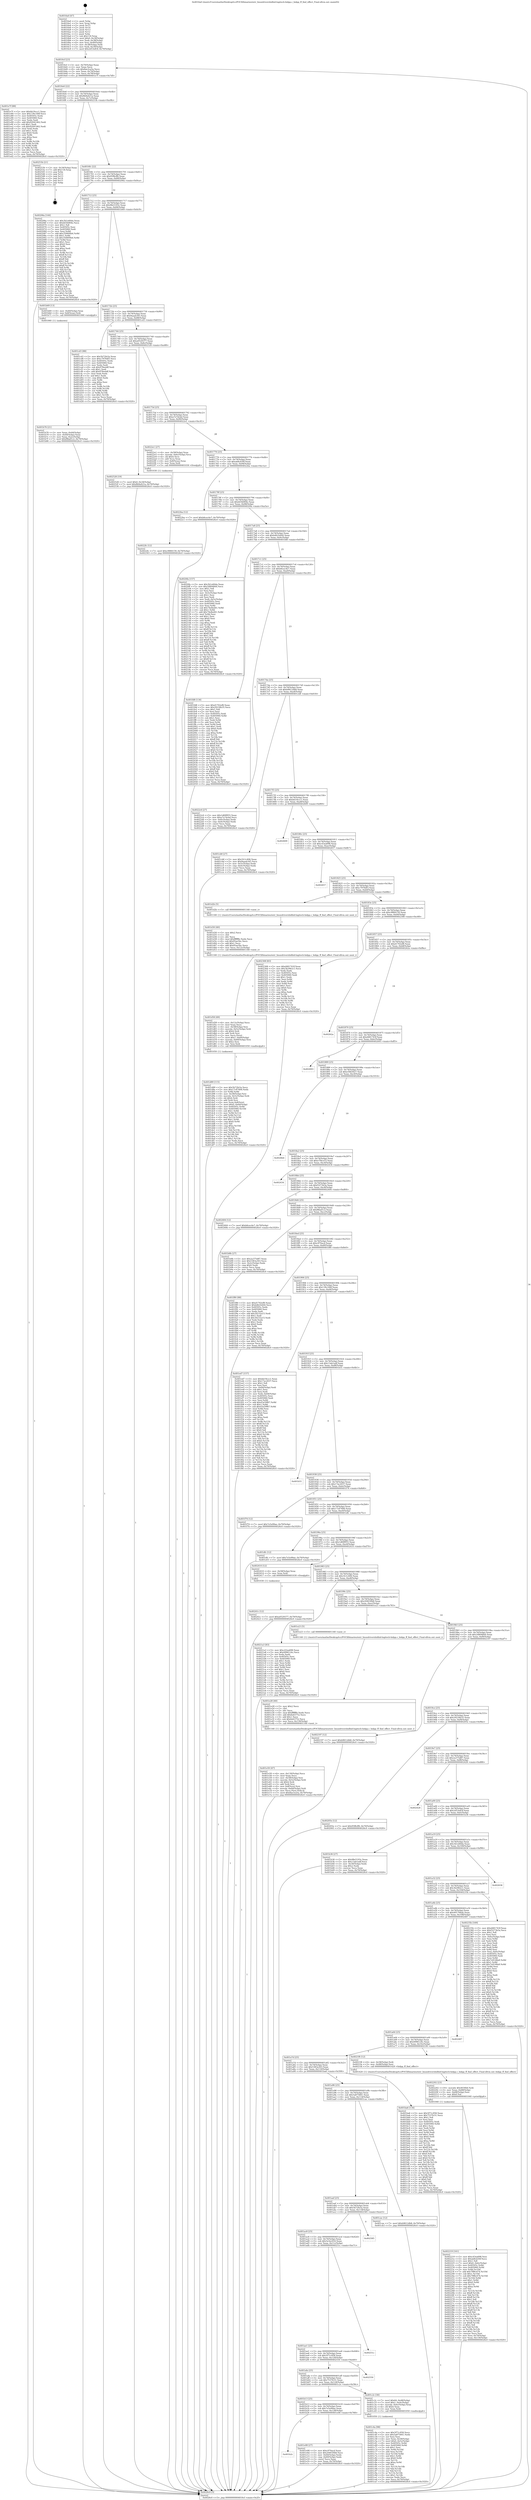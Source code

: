 digraph "0x4016a0" {
  label = "0x4016a0 (/mnt/c/Users/mathe/Desktop/tcc/POCII/binaries/extr_linuxdrivershidhid-logitech-hidpp.c_hidpp_ff_find_effect_Final-ollvm.out::main(0))"
  labelloc = "t"
  node[shape=record]

  Entry [label="",width=0.3,height=0.3,shape=circle,fillcolor=black,style=filled]
  "0x4016cf" [label="{
     0x4016cf [23]\l
     | [instrs]\l
     &nbsp;&nbsp;0x4016cf \<+3\>: mov -0x70(%rbp),%eax\l
     &nbsp;&nbsp;0x4016d2 \<+2\>: mov %eax,%ecx\l
     &nbsp;&nbsp;0x4016d4 \<+6\>: sub $0x8ae3ca5a,%ecx\l
     &nbsp;&nbsp;0x4016da \<+3\>: mov %eax,-0x74(%rbp)\l
     &nbsp;&nbsp;0x4016dd \<+3\>: mov %ecx,-0x78(%rbp)\l
     &nbsp;&nbsp;0x4016e0 \<+6\>: je 0000000000401e7f \<main+0x7df\>\l
  }"]
  "0x401e7f" [label="{
     0x401e7f [88]\l
     | [instrs]\l
     &nbsp;&nbsp;0x401e7f \<+5\>: mov $0xbb19ccc1,%eax\l
     &nbsp;&nbsp;0x401e84 \<+5\>: mov $0x139c184f,%ecx\l
     &nbsp;&nbsp;0x401e89 \<+7\>: mov 0x40505c,%edx\l
     &nbsp;&nbsp;0x401e90 \<+7\>: mov 0x405060,%esi\l
     &nbsp;&nbsp;0x401e97 \<+2\>: mov %edx,%edi\l
     &nbsp;&nbsp;0x401e99 \<+6\>: add $0x92041462,%edi\l
     &nbsp;&nbsp;0x401e9f \<+3\>: sub $0x1,%edi\l
     &nbsp;&nbsp;0x401ea2 \<+6\>: sub $0x92041462,%edi\l
     &nbsp;&nbsp;0x401ea8 \<+3\>: imul %edi,%edx\l
     &nbsp;&nbsp;0x401eab \<+3\>: and $0x1,%edx\l
     &nbsp;&nbsp;0x401eae \<+3\>: cmp $0x0,%edx\l
     &nbsp;&nbsp;0x401eb1 \<+4\>: sete %r8b\l
     &nbsp;&nbsp;0x401eb5 \<+3\>: cmp $0xa,%esi\l
     &nbsp;&nbsp;0x401eb8 \<+4\>: setl %r9b\l
     &nbsp;&nbsp;0x401ebc \<+3\>: mov %r8b,%r10b\l
     &nbsp;&nbsp;0x401ebf \<+3\>: and %r9b,%r10b\l
     &nbsp;&nbsp;0x401ec2 \<+3\>: xor %r9b,%r8b\l
     &nbsp;&nbsp;0x401ec5 \<+3\>: or %r8b,%r10b\l
     &nbsp;&nbsp;0x401ec8 \<+4\>: test $0x1,%r10b\l
     &nbsp;&nbsp;0x401ecc \<+3\>: cmovne %ecx,%eax\l
     &nbsp;&nbsp;0x401ecf \<+3\>: mov %eax,-0x70(%rbp)\l
     &nbsp;&nbsp;0x401ed2 \<+5\>: jmp 00000000004026c0 \<main+0x1020\>\l
  }"]
  "0x4016e6" [label="{
     0x4016e6 [22]\l
     | [instrs]\l
     &nbsp;&nbsp;0x4016e6 \<+5\>: jmp 00000000004016eb \<main+0x4b\>\l
     &nbsp;&nbsp;0x4016eb \<+3\>: mov -0x74(%rbp),%eax\l
     &nbsp;&nbsp;0x4016ee \<+5\>: sub $0x8b9a421a,%eax\l
     &nbsp;&nbsp;0x4016f3 \<+3\>: mov %eax,-0x7c(%rbp)\l
     &nbsp;&nbsp;0x4016f6 \<+6\>: je 000000000040253b \<main+0xe9b\>\l
  }"]
  Exit [label="",width=0.3,height=0.3,shape=circle,fillcolor=black,style=filled,peripheries=2]
  "0x40253b" [label="{
     0x40253b [21]\l
     | [instrs]\l
     &nbsp;&nbsp;0x40253b \<+3\>: mov -0x34(%rbp),%eax\l
     &nbsp;&nbsp;0x40253e \<+7\>: add $0x118,%rsp\l
     &nbsp;&nbsp;0x402545 \<+1\>: pop %rbx\l
     &nbsp;&nbsp;0x402546 \<+2\>: pop %r12\l
     &nbsp;&nbsp;0x402548 \<+2\>: pop %r13\l
     &nbsp;&nbsp;0x40254a \<+2\>: pop %r14\l
     &nbsp;&nbsp;0x40254c \<+2\>: pop %r15\l
     &nbsp;&nbsp;0x40254e \<+1\>: pop %rbp\l
     &nbsp;&nbsp;0x40254f \<+1\>: ret\l
  }"]
  "0x4016fc" [label="{
     0x4016fc [22]\l
     | [instrs]\l
     &nbsp;&nbsp;0x4016fc \<+5\>: jmp 0000000000401701 \<main+0x61\>\l
     &nbsp;&nbsp;0x401701 \<+3\>: mov -0x74(%rbp),%eax\l
     &nbsp;&nbsp;0x401704 \<+5\>: sub $0x95f8cff4,%eax\l
     &nbsp;&nbsp;0x401709 \<+3\>: mov %eax,-0x80(%rbp)\l
     &nbsp;&nbsp;0x40170c \<+6\>: je 000000000040206a \<main+0x9ca\>\l
  }"]
  "0x40241c" [label="{
     0x40241c [12]\l
     | [instrs]\l
     &nbsp;&nbsp;0x40241c \<+7\>: movl $0xa0529377,-0x70(%rbp)\l
     &nbsp;&nbsp;0x402423 \<+5\>: jmp 00000000004026c0 \<main+0x1020\>\l
  }"]
  "0x40206a" [label="{
     0x40206a [144]\l
     | [instrs]\l
     &nbsp;&nbsp;0x40206a \<+5\>: mov $0x3b1e60da,%eax\l
     &nbsp;&nbsp;0x40206f \<+5\>: mov $0xb03b904e,%ecx\l
     &nbsp;&nbsp;0x402074 \<+2\>: mov $0x1,%dl\l
     &nbsp;&nbsp;0x402076 \<+7\>: mov 0x40505c,%esi\l
     &nbsp;&nbsp;0x40207d \<+7\>: mov 0x405060,%edi\l
     &nbsp;&nbsp;0x402084 \<+3\>: mov %esi,%r8d\l
     &nbsp;&nbsp;0x402087 \<+7\>: add $0x350600b4,%r8d\l
     &nbsp;&nbsp;0x40208e \<+4\>: sub $0x1,%r8d\l
     &nbsp;&nbsp;0x402092 \<+7\>: sub $0x350600b4,%r8d\l
     &nbsp;&nbsp;0x402099 \<+4\>: imul %r8d,%esi\l
     &nbsp;&nbsp;0x40209d \<+3\>: and $0x1,%esi\l
     &nbsp;&nbsp;0x4020a0 \<+3\>: cmp $0x0,%esi\l
     &nbsp;&nbsp;0x4020a3 \<+4\>: sete %r9b\l
     &nbsp;&nbsp;0x4020a7 \<+3\>: cmp $0xa,%edi\l
     &nbsp;&nbsp;0x4020aa \<+4\>: setl %r10b\l
     &nbsp;&nbsp;0x4020ae \<+3\>: mov %r9b,%r11b\l
     &nbsp;&nbsp;0x4020b1 \<+4\>: xor $0xff,%r11b\l
     &nbsp;&nbsp;0x4020b5 \<+3\>: mov %r10b,%bl\l
     &nbsp;&nbsp;0x4020b8 \<+3\>: xor $0xff,%bl\l
     &nbsp;&nbsp;0x4020bb \<+3\>: xor $0x1,%dl\l
     &nbsp;&nbsp;0x4020be \<+3\>: mov %r11b,%r14b\l
     &nbsp;&nbsp;0x4020c1 \<+4\>: and $0xff,%r14b\l
     &nbsp;&nbsp;0x4020c5 \<+3\>: and %dl,%r9b\l
     &nbsp;&nbsp;0x4020c8 \<+3\>: mov %bl,%r15b\l
     &nbsp;&nbsp;0x4020cb \<+4\>: and $0xff,%r15b\l
     &nbsp;&nbsp;0x4020cf \<+3\>: and %dl,%r10b\l
     &nbsp;&nbsp;0x4020d2 \<+3\>: or %r9b,%r14b\l
     &nbsp;&nbsp;0x4020d5 \<+3\>: or %r10b,%r15b\l
     &nbsp;&nbsp;0x4020d8 \<+3\>: xor %r15b,%r14b\l
     &nbsp;&nbsp;0x4020db \<+3\>: or %bl,%r11b\l
     &nbsp;&nbsp;0x4020de \<+4\>: xor $0xff,%r11b\l
     &nbsp;&nbsp;0x4020e2 \<+3\>: or $0x1,%dl\l
     &nbsp;&nbsp;0x4020e5 \<+3\>: and %dl,%r11b\l
     &nbsp;&nbsp;0x4020e8 \<+3\>: or %r11b,%r14b\l
     &nbsp;&nbsp;0x4020eb \<+4\>: test $0x1,%r14b\l
     &nbsp;&nbsp;0x4020ef \<+3\>: cmovne %ecx,%eax\l
     &nbsp;&nbsp;0x4020f2 \<+3\>: mov %eax,-0x70(%rbp)\l
     &nbsp;&nbsp;0x4020f5 \<+5\>: jmp 00000000004026c0 \<main+0x1020\>\l
  }"]
  "0x401712" [label="{
     0x401712 [25]\l
     | [instrs]\l
     &nbsp;&nbsp;0x401712 \<+5\>: jmp 0000000000401717 \<main+0x77\>\l
     &nbsp;&nbsp;0x401717 \<+3\>: mov -0x74(%rbp),%eax\l
     &nbsp;&nbsp;0x40171a \<+5\>: sub $0x98e5193c,%eax\l
     &nbsp;&nbsp;0x40171f \<+6\>: mov %eax,-0x84(%rbp)\l
     &nbsp;&nbsp;0x401725 \<+6\>: je 0000000000401b69 \<main+0x4c9\>\l
  }"]
  "0x4022fc" [label="{
     0x4022fc [12]\l
     | [instrs]\l
     &nbsp;&nbsp;0x4022fc \<+7\>: movl $0xc9884159,-0x70(%rbp)\l
     &nbsp;&nbsp;0x402303 \<+5\>: jmp 00000000004026c0 \<main+0x1020\>\l
  }"]
  "0x401b69" [label="{
     0x401b69 [13]\l
     | [instrs]\l
     &nbsp;&nbsp;0x401b69 \<+4\>: mov -0x40(%rbp),%rax\l
     &nbsp;&nbsp;0x401b6d \<+4\>: mov 0x8(%rax),%rdi\l
     &nbsp;&nbsp;0x401b71 \<+5\>: call 0000000000401060 \<atoi@plt\>\l
     | [calls]\l
     &nbsp;&nbsp;0x401060 \{1\} (unknown)\l
  }"]
  "0x40172b" [label="{
     0x40172b [25]\l
     | [instrs]\l
     &nbsp;&nbsp;0x40172b \<+5\>: jmp 0000000000401730 \<main+0x90\>\l
     &nbsp;&nbsp;0x401730 \<+3\>: mov -0x74(%rbp),%eax\l
     &nbsp;&nbsp;0x401733 \<+5\>: sub $0x9aaab345,%eax\l
     &nbsp;&nbsp;0x401738 \<+6\>: mov %eax,-0x88(%rbp)\l
     &nbsp;&nbsp;0x40173e \<+6\>: je 0000000000401cd3 \<main+0x633\>\l
  }"]
  "0x402219" [label="{
     0x402219 [161]\l
     | [instrs]\l
     &nbsp;&nbsp;0x402219 \<+5\>: mov $0xc43ea698,%esi\l
     &nbsp;&nbsp;0x40221e \<+5\>: mov $0xab8cb50f,%ecx\l
     &nbsp;&nbsp;0x402223 \<+2\>: mov $0x1,%dl\l
     &nbsp;&nbsp;0x402225 \<+7\>: movl $0x0,-0x6c(%rbp)\l
     &nbsp;&nbsp;0x40222c \<+8\>: mov 0x40505c,%r8d\l
     &nbsp;&nbsp;0x402234 \<+8\>: mov 0x405060,%r9d\l
     &nbsp;&nbsp;0x40223c \<+3\>: mov %r8d,%r10d\l
     &nbsp;&nbsp;0x40223f \<+7\>: add $0x79f6c474,%r10d\l
     &nbsp;&nbsp;0x402246 \<+4\>: sub $0x1,%r10d\l
     &nbsp;&nbsp;0x40224a \<+7\>: sub $0x79f6c474,%r10d\l
     &nbsp;&nbsp;0x402251 \<+4\>: imul %r10d,%r8d\l
     &nbsp;&nbsp;0x402255 \<+4\>: and $0x1,%r8d\l
     &nbsp;&nbsp;0x402259 \<+4\>: cmp $0x0,%r8d\l
     &nbsp;&nbsp;0x40225d \<+4\>: sete %r11b\l
     &nbsp;&nbsp;0x402261 \<+4\>: cmp $0xa,%r9d\l
     &nbsp;&nbsp;0x402265 \<+3\>: setl %bl\l
     &nbsp;&nbsp;0x402268 \<+3\>: mov %r11b,%r14b\l
     &nbsp;&nbsp;0x40226b \<+4\>: xor $0xff,%r14b\l
     &nbsp;&nbsp;0x40226f \<+3\>: mov %bl,%r15b\l
     &nbsp;&nbsp;0x402272 \<+4\>: xor $0xff,%r15b\l
     &nbsp;&nbsp;0x402276 \<+3\>: xor $0x1,%dl\l
     &nbsp;&nbsp;0x402279 \<+3\>: mov %r14b,%r12b\l
     &nbsp;&nbsp;0x40227c \<+4\>: and $0xff,%r12b\l
     &nbsp;&nbsp;0x402280 \<+3\>: and %dl,%r11b\l
     &nbsp;&nbsp;0x402283 \<+3\>: mov %r15b,%r13b\l
     &nbsp;&nbsp;0x402286 \<+4\>: and $0xff,%r13b\l
     &nbsp;&nbsp;0x40228a \<+2\>: and %dl,%bl\l
     &nbsp;&nbsp;0x40228c \<+3\>: or %r11b,%r12b\l
     &nbsp;&nbsp;0x40228f \<+3\>: or %bl,%r13b\l
     &nbsp;&nbsp;0x402292 \<+3\>: xor %r13b,%r12b\l
     &nbsp;&nbsp;0x402295 \<+3\>: or %r15b,%r14b\l
     &nbsp;&nbsp;0x402298 \<+4\>: xor $0xff,%r14b\l
     &nbsp;&nbsp;0x40229c \<+3\>: or $0x1,%dl\l
     &nbsp;&nbsp;0x40229f \<+3\>: and %dl,%r14b\l
     &nbsp;&nbsp;0x4022a2 \<+3\>: or %r14b,%r12b\l
     &nbsp;&nbsp;0x4022a5 \<+4\>: test $0x1,%r12b\l
     &nbsp;&nbsp;0x4022a9 \<+3\>: cmovne %ecx,%esi\l
     &nbsp;&nbsp;0x4022ac \<+3\>: mov %esi,-0x70(%rbp)\l
     &nbsp;&nbsp;0x4022af \<+6\>: mov %eax,-0x134(%rbp)\l
     &nbsp;&nbsp;0x4022b5 \<+5\>: jmp 00000000004026c0 \<main+0x1020\>\l
  }"]
  "0x401cd3" [label="{
     0x401cd3 [88]\l
     | [instrs]\l
     &nbsp;&nbsp;0x401cd3 \<+5\>: mov $0x5b72fe5a,%eax\l
     &nbsp;&nbsp;0x401cd8 \<+5\>: mov $0xc7976df3,%ecx\l
     &nbsp;&nbsp;0x401cdd \<+7\>: mov 0x40505c,%edx\l
     &nbsp;&nbsp;0x401ce4 \<+7\>: mov 0x405060,%esi\l
     &nbsp;&nbsp;0x401ceb \<+2\>: mov %edx,%edi\l
     &nbsp;&nbsp;0x401ced \<+6\>: sub $0x978eebff,%edi\l
     &nbsp;&nbsp;0x401cf3 \<+3\>: sub $0x1,%edi\l
     &nbsp;&nbsp;0x401cf6 \<+6\>: add $0x978eebff,%edi\l
     &nbsp;&nbsp;0x401cfc \<+3\>: imul %edi,%edx\l
     &nbsp;&nbsp;0x401cff \<+3\>: and $0x1,%edx\l
     &nbsp;&nbsp;0x401d02 \<+3\>: cmp $0x0,%edx\l
     &nbsp;&nbsp;0x401d05 \<+4\>: sete %r8b\l
     &nbsp;&nbsp;0x401d09 \<+3\>: cmp $0xa,%esi\l
     &nbsp;&nbsp;0x401d0c \<+4\>: setl %r9b\l
     &nbsp;&nbsp;0x401d10 \<+3\>: mov %r8b,%r10b\l
     &nbsp;&nbsp;0x401d13 \<+3\>: and %r9b,%r10b\l
     &nbsp;&nbsp;0x401d16 \<+3\>: xor %r9b,%r8b\l
     &nbsp;&nbsp;0x401d19 \<+3\>: or %r8b,%r10b\l
     &nbsp;&nbsp;0x401d1c \<+4\>: test $0x1,%r10b\l
     &nbsp;&nbsp;0x401d20 \<+3\>: cmovne %ecx,%eax\l
     &nbsp;&nbsp;0x401d23 \<+3\>: mov %eax,-0x70(%rbp)\l
     &nbsp;&nbsp;0x401d26 \<+5\>: jmp 00000000004026c0 \<main+0x1020\>\l
  }"]
  "0x401744" [label="{
     0x401744 [25]\l
     | [instrs]\l
     &nbsp;&nbsp;0x401744 \<+5\>: jmp 0000000000401749 \<main+0xa9\>\l
     &nbsp;&nbsp;0x401749 \<+3\>: mov -0x74(%rbp),%eax\l
     &nbsp;&nbsp;0x40174c \<+5\>: sub $0xa0529377,%eax\l
     &nbsp;&nbsp;0x401751 \<+6\>: mov %eax,-0x8c(%rbp)\l
     &nbsp;&nbsp;0x401757 \<+6\>: je 0000000000402528 \<main+0xe88\>\l
  }"]
  "0x402202" [label="{
     0x402202 [23]\l
     | [instrs]\l
     &nbsp;&nbsp;0x402202 \<+10\>: movabs $0x4030b6,%rdi\l
     &nbsp;&nbsp;0x40220c \<+3\>: mov %eax,-0x68(%rbp)\l
     &nbsp;&nbsp;0x40220f \<+3\>: mov -0x68(%rbp),%esi\l
     &nbsp;&nbsp;0x402212 \<+2\>: mov $0x0,%al\l
     &nbsp;&nbsp;0x402214 \<+5\>: call 0000000000401040 \<printf@plt\>\l
     | [calls]\l
     &nbsp;&nbsp;0x401040 \{1\} (unknown)\l
  }"]
  "0x402528" [label="{
     0x402528 [19]\l
     | [instrs]\l
     &nbsp;&nbsp;0x402528 \<+7\>: movl $0x0,-0x34(%rbp)\l
     &nbsp;&nbsp;0x40252f \<+7\>: movl $0x8b9a421a,-0x70(%rbp)\l
     &nbsp;&nbsp;0x402536 \<+5\>: jmp 00000000004026c0 \<main+0x1020\>\l
  }"]
  "0x40175d" [label="{
     0x40175d [25]\l
     | [instrs]\l
     &nbsp;&nbsp;0x40175d \<+5\>: jmp 0000000000401762 \<main+0xc2\>\l
     &nbsp;&nbsp;0x401762 \<+3\>: mov -0x74(%rbp),%eax\l
     &nbsp;&nbsp;0x401765 \<+5\>: sub $0xa7e7dcbd,%eax\l
     &nbsp;&nbsp;0x40176a \<+6\>: mov %eax,-0x90(%rbp)\l
     &nbsp;&nbsp;0x401770 \<+6\>: je 00000000004022e1 \<main+0xc41\>\l
  }"]
  "0x401e50" [label="{
     0x401e50 [47]\l
     | [instrs]\l
     &nbsp;&nbsp;0x401e50 \<+6\>: mov -0x130(%rbp),%ecx\l
     &nbsp;&nbsp;0x401e56 \<+3\>: imul %eax,%ecx\l
     &nbsp;&nbsp;0x401e59 \<+4\>: mov -0x58(%rbp),%rsi\l
     &nbsp;&nbsp;0x401e5d \<+4\>: movslq -0x5c(%rbp),%rdi\l
     &nbsp;&nbsp;0x401e61 \<+4\>: shl $0x4,%rdi\l
     &nbsp;&nbsp;0x401e65 \<+3\>: add %rdi,%rsi\l
     &nbsp;&nbsp;0x401e68 \<+4\>: mov 0x8(%rsi),%rsi\l
     &nbsp;&nbsp;0x401e6c \<+4\>: movslq -0x64(%rbp),%rdi\l
     &nbsp;&nbsp;0x401e70 \<+3\>: mov %ecx,(%rsi,%rdi,4)\l
     &nbsp;&nbsp;0x401e73 \<+7\>: movl $0x8ae3ca5a,-0x70(%rbp)\l
     &nbsp;&nbsp;0x401e7a \<+5\>: jmp 00000000004026c0 \<main+0x1020\>\l
  }"]
  "0x4022e1" [label="{
     0x4022e1 [27]\l
     | [instrs]\l
     &nbsp;&nbsp;0x4022e1 \<+4\>: mov -0x58(%rbp),%rax\l
     &nbsp;&nbsp;0x4022e5 \<+4\>: movslq -0x6c(%rbp),%rcx\l
     &nbsp;&nbsp;0x4022e9 \<+4\>: shl $0x4,%rcx\l
     &nbsp;&nbsp;0x4022ed \<+3\>: add %rcx,%rax\l
     &nbsp;&nbsp;0x4022f0 \<+4\>: mov 0x8(%rax),%rax\l
     &nbsp;&nbsp;0x4022f4 \<+3\>: mov %rax,%rdi\l
     &nbsp;&nbsp;0x4022f7 \<+5\>: call 0000000000401030 \<free@plt\>\l
     | [calls]\l
     &nbsp;&nbsp;0x401030 \{1\} (unknown)\l
  }"]
  "0x401776" [label="{
     0x401776 [25]\l
     | [instrs]\l
     &nbsp;&nbsp;0x401776 \<+5\>: jmp 000000000040177b \<main+0xdb\>\l
     &nbsp;&nbsp;0x40177b \<+3\>: mov -0x74(%rbp),%eax\l
     &nbsp;&nbsp;0x40177e \<+5\>: sub $0xab8cb50f,%eax\l
     &nbsp;&nbsp;0x401783 \<+6\>: mov %eax,-0x94(%rbp)\l
     &nbsp;&nbsp;0x401789 \<+6\>: je 00000000004022ba \<main+0xc1a\>\l
  }"]
  "0x401e28" [label="{
     0x401e28 [40]\l
     | [instrs]\l
     &nbsp;&nbsp;0x401e28 \<+5\>: mov $0x2,%ecx\l
     &nbsp;&nbsp;0x401e2d \<+1\>: cltd\l
     &nbsp;&nbsp;0x401e2e \<+2\>: idiv %ecx\l
     &nbsp;&nbsp;0x401e30 \<+6\>: imul $0xfffffffe,%edx,%ecx\l
     &nbsp;&nbsp;0x401e36 \<+6\>: add $0x6e63752,%ecx\l
     &nbsp;&nbsp;0x401e3c \<+3\>: add $0x1,%ecx\l
     &nbsp;&nbsp;0x401e3f \<+6\>: sub $0x6e63752,%ecx\l
     &nbsp;&nbsp;0x401e45 \<+6\>: mov %ecx,-0x130(%rbp)\l
     &nbsp;&nbsp;0x401e4b \<+5\>: call 0000000000401160 \<next_i\>\l
     | [calls]\l
     &nbsp;&nbsp;0x401160 \{1\} (/mnt/c/Users/mathe/Desktop/tcc/POCII/binaries/extr_linuxdrivershidhid-logitech-hidpp.c_hidpp_ff_find_effect_Final-ollvm.out::next_i)\l
  }"]
  "0x4022ba" [label="{
     0x4022ba [12]\l
     | [instrs]\l
     &nbsp;&nbsp;0x4022ba \<+7\>: movl $0xb6cec4e7,-0x70(%rbp)\l
     &nbsp;&nbsp;0x4022c1 \<+5\>: jmp 00000000004026c0 \<main+0x1020\>\l
  }"]
  "0x40178f" [label="{
     0x40178f [25]\l
     | [instrs]\l
     &nbsp;&nbsp;0x40178f \<+5\>: jmp 0000000000401794 \<main+0xf4\>\l
     &nbsp;&nbsp;0x401794 \<+3\>: mov -0x74(%rbp),%eax\l
     &nbsp;&nbsp;0x401797 \<+5\>: sub $0xb03b904e,%eax\l
     &nbsp;&nbsp;0x40179c \<+6\>: mov %eax,-0x98(%rbp)\l
     &nbsp;&nbsp;0x4017a2 \<+6\>: je 00000000004020fa \<main+0xa5a\>\l
  }"]
  "0x401b2c" [label="{
     0x401b2c\l
  }", style=dashed]
  "0x4020fa" [label="{
     0x4020fa [157]\l
     | [instrs]\l
     &nbsp;&nbsp;0x4020fa \<+5\>: mov $0x3b1e60da,%eax\l
     &nbsp;&nbsp;0x4020ff \<+5\>: mov $0x24804844,%ecx\l
     &nbsp;&nbsp;0x402104 \<+2\>: mov $0x1,%dl\l
     &nbsp;&nbsp;0x402106 \<+2\>: xor %esi,%esi\l
     &nbsp;&nbsp;0x402108 \<+3\>: mov -0x5c(%rbp),%edi\l
     &nbsp;&nbsp;0x40210b \<+3\>: sub $0x1,%esi\l
     &nbsp;&nbsp;0x40210e \<+2\>: sub %esi,%edi\l
     &nbsp;&nbsp;0x402110 \<+3\>: mov %edi,-0x5c(%rbp)\l
     &nbsp;&nbsp;0x402113 \<+7\>: mov 0x40505c,%esi\l
     &nbsp;&nbsp;0x40211a \<+7\>: mov 0x405060,%edi\l
     &nbsp;&nbsp;0x402121 \<+3\>: mov %esi,%r8d\l
     &nbsp;&nbsp;0x402124 \<+7\>: sub $0x74e8ed41,%r8d\l
     &nbsp;&nbsp;0x40212b \<+4\>: sub $0x1,%r8d\l
     &nbsp;&nbsp;0x40212f \<+7\>: add $0x74e8ed41,%r8d\l
     &nbsp;&nbsp;0x402136 \<+4\>: imul %r8d,%esi\l
     &nbsp;&nbsp;0x40213a \<+3\>: and $0x1,%esi\l
     &nbsp;&nbsp;0x40213d \<+3\>: cmp $0x0,%esi\l
     &nbsp;&nbsp;0x402140 \<+4\>: sete %r9b\l
     &nbsp;&nbsp;0x402144 \<+3\>: cmp $0xa,%edi\l
     &nbsp;&nbsp;0x402147 \<+4\>: setl %r10b\l
     &nbsp;&nbsp;0x40214b \<+3\>: mov %r9b,%r11b\l
     &nbsp;&nbsp;0x40214e \<+4\>: xor $0xff,%r11b\l
     &nbsp;&nbsp;0x402152 \<+3\>: mov %r10b,%bl\l
     &nbsp;&nbsp;0x402155 \<+3\>: xor $0xff,%bl\l
     &nbsp;&nbsp;0x402158 \<+3\>: xor $0x1,%dl\l
     &nbsp;&nbsp;0x40215b \<+3\>: mov %r11b,%r14b\l
     &nbsp;&nbsp;0x40215e \<+4\>: and $0xff,%r14b\l
     &nbsp;&nbsp;0x402162 \<+3\>: and %dl,%r9b\l
     &nbsp;&nbsp;0x402165 \<+3\>: mov %bl,%r15b\l
     &nbsp;&nbsp;0x402168 \<+4\>: and $0xff,%r15b\l
     &nbsp;&nbsp;0x40216c \<+3\>: and %dl,%r10b\l
     &nbsp;&nbsp;0x40216f \<+3\>: or %r9b,%r14b\l
     &nbsp;&nbsp;0x402172 \<+3\>: or %r10b,%r15b\l
     &nbsp;&nbsp;0x402175 \<+3\>: xor %r15b,%r14b\l
     &nbsp;&nbsp;0x402178 \<+3\>: or %bl,%r11b\l
     &nbsp;&nbsp;0x40217b \<+4\>: xor $0xff,%r11b\l
     &nbsp;&nbsp;0x40217f \<+3\>: or $0x1,%dl\l
     &nbsp;&nbsp;0x402182 \<+3\>: and %dl,%r11b\l
     &nbsp;&nbsp;0x402185 \<+3\>: or %r11b,%r14b\l
     &nbsp;&nbsp;0x402188 \<+4\>: test $0x1,%r14b\l
     &nbsp;&nbsp;0x40218c \<+3\>: cmovne %ecx,%eax\l
     &nbsp;&nbsp;0x40218f \<+3\>: mov %eax,-0x70(%rbp)\l
     &nbsp;&nbsp;0x402192 \<+5\>: jmp 00000000004026c0 \<main+0x1020\>\l
  }"]
  "0x4017a8" [label="{
     0x4017a8 [25]\l
     | [instrs]\l
     &nbsp;&nbsp;0x4017a8 \<+5\>: jmp 00000000004017ad \<main+0x10d\>\l
     &nbsp;&nbsp;0x4017ad \<+3\>: mov -0x74(%rbp),%eax\l
     &nbsp;&nbsp;0x4017b0 \<+5\>: sub $0xb4b1b444,%eax\l
     &nbsp;&nbsp;0x4017b5 \<+6\>: mov %eax,-0x9c(%rbp)\l
     &nbsp;&nbsp;0x4017bb \<+6\>: je 0000000000401fd8 \<main+0x938\>\l
  }"]
  "0x401e08" [label="{
     0x401e08 [27]\l
     | [instrs]\l
     &nbsp;&nbsp;0x401e08 \<+5\>: mov $0xc970acd,%eax\l
     &nbsp;&nbsp;0x401e0d \<+5\>: mov $0x204030b8,%ecx\l
     &nbsp;&nbsp;0x401e12 \<+3\>: mov -0x64(%rbp),%edx\l
     &nbsp;&nbsp;0x401e15 \<+3\>: cmp -0x60(%rbp),%edx\l
     &nbsp;&nbsp;0x401e18 \<+3\>: cmovl %ecx,%eax\l
     &nbsp;&nbsp;0x401e1b \<+3\>: mov %eax,-0x70(%rbp)\l
     &nbsp;&nbsp;0x401e1e \<+5\>: jmp 00000000004026c0 \<main+0x1020\>\l
  }"]
  "0x401fd8" [label="{
     0x401fd8 [134]\l
     | [instrs]\l
     &nbsp;&nbsp;0x401fd8 \<+5\>: mov $0xd1702ef8,%eax\l
     &nbsp;&nbsp;0x401fdd \<+5\>: mov $0x29234b35,%ecx\l
     &nbsp;&nbsp;0x401fe2 \<+2\>: mov $0x1,%dl\l
     &nbsp;&nbsp;0x401fe4 \<+2\>: xor %esi,%esi\l
     &nbsp;&nbsp;0x401fe6 \<+7\>: mov 0x40505c,%edi\l
     &nbsp;&nbsp;0x401fed \<+8\>: mov 0x405060,%r8d\l
     &nbsp;&nbsp;0x401ff5 \<+3\>: sub $0x1,%esi\l
     &nbsp;&nbsp;0x401ff8 \<+3\>: mov %edi,%r9d\l
     &nbsp;&nbsp;0x401ffb \<+3\>: add %esi,%r9d\l
     &nbsp;&nbsp;0x401ffe \<+4\>: imul %r9d,%edi\l
     &nbsp;&nbsp;0x402002 \<+3\>: and $0x1,%edi\l
     &nbsp;&nbsp;0x402005 \<+3\>: cmp $0x0,%edi\l
     &nbsp;&nbsp;0x402008 \<+4\>: sete %r10b\l
     &nbsp;&nbsp;0x40200c \<+4\>: cmp $0xa,%r8d\l
     &nbsp;&nbsp;0x402010 \<+4\>: setl %r11b\l
     &nbsp;&nbsp;0x402014 \<+3\>: mov %r10b,%bl\l
     &nbsp;&nbsp;0x402017 \<+3\>: xor $0xff,%bl\l
     &nbsp;&nbsp;0x40201a \<+3\>: mov %r11b,%r14b\l
     &nbsp;&nbsp;0x40201d \<+4\>: xor $0xff,%r14b\l
     &nbsp;&nbsp;0x402021 \<+3\>: xor $0x0,%dl\l
     &nbsp;&nbsp;0x402024 \<+3\>: mov %bl,%r15b\l
     &nbsp;&nbsp;0x402027 \<+4\>: and $0x0,%r15b\l
     &nbsp;&nbsp;0x40202b \<+3\>: and %dl,%r10b\l
     &nbsp;&nbsp;0x40202e \<+3\>: mov %r14b,%r12b\l
     &nbsp;&nbsp;0x402031 \<+4\>: and $0x0,%r12b\l
     &nbsp;&nbsp;0x402035 \<+3\>: and %dl,%r11b\l
     &nbsp;&nbsp;0x402038 \<+3\>: or %r10b,%r15b\l
     &nbsp;&nbsp;0x40203b \<+3\>: or %r11b,%r12b\l
     &nbsp;&nbsp;0x40203e \<+3\>: xor %r12b,%r15b\l
     &nbsp;&nbsp;0x402041 \<+3\>: or %r14b,%bl\l
     &nbsp;&nbsp;0x402044 \<+3\>: xor $0xff,%bl\l
     &nbsp;&nbsp;0x402047 \<+3\>: or $0x0,%dl\l
     &nbsp;&nbsp;0x40204a \<+2\>: and %dl,%bl\l
     &nbsp;&nbsp;0x40204c \<+3\>: or %bl,%r15b\l
     &nbsp;&nbsp;0x40204f \<+4\>: test $0x1,%r15b\l
     &nbsp;&nbsp;0x402053 \<+3\>: cmovne %ecx,%eax\l
     &nbsp;&nbsp;0x402056 \<+3\>: mov %eax,-0x70(%rbp)\l
     &nbsp;&nbsp;0x402059 \<+5\>: jmp 00000000004026c0 \<main+0x1020\>\l
  }"]
  "0x4017c1" [label="{
     0x4017c1 [25]\l
     | [instrs]\l
     &nbsp;&nbsp;0x4017c1 \<+5\>: jmp 00000000004017c6 \<main+0x126\>\l
     &nbsp;&nbsp;0x4017c6 \<+3\>: mov -0x74(%rbp),%eax\l
     &nbsp;&nbsp;0x4017c9 \<+5\>: sub $0xb6cec4e7,%eax\l
     &nbsp;&nbsp;0x4017ce \<+6\>: mov %eax,-0xa0(%rbp)\l
     &nbsp;&nbsp;0x4017d4 \<+6\>: je 00000000004022c6 \<main+0xc26\>\l
  }"]
  "0x401d89" [label="{
     0x401d89 [115]\l
     | [instrs]\l
     &nbsp;&nbsp;0x401d89 \<+5\>: mov $0x5b72fe5a,%ecx\l
     &nbsp;&nbsp;0x401d8e \<+5\>: mov $0x17c87406,%edx\l
     &nbsp;&nbsp;0x401d93 \<+3\>: xor %r8d,%r8d\l
     &nbsp;&nbsp;0x401d96 \<+4\>: mov -0x58(%rbp),%rsi\l
     &nbsp;&nbsp;0x401d9a \<+4\>: movslq -0x5c(%rbp),%rdi\l
     &nbsp;&nbsp;0x401d9e \<+4\>: shl $0x4,%rdi\l
     &nbsp;&nbsp;0x401da2 \<+3\>: add %rdi,%rsi\l
     &nbsp;&nbsp;0x401da5 \<+4\>: mov %rax,0x8(%rsi)\l
     &nbsp;&nbsp;0x401da9 \<+7\>: movl $0x0,-0x64(%rbp)\l
     &nbsp;&nbsp;0x401db0 \<+8\>: mov 0x40505c,%r9d\l
     &nbsp;&nbsp;0x401db8 \<+8\>: mov 0x405060,%r10d\l
     &nbsp;&nbsp;0x401dc0 \<+4\>: sub $0x1,%r8d\l
     &nbsp;&nbsp;0x401dc4 \<+3\>: mov %r9d,%r11d\l
     &nbsp;&nbsp;0x401dc7 \<+3\>: add %r8d,%r11d\l
     &nbsp;&nbsp;0x401dca \<+4\>: imul %r11d,%r9d\l
     &nbsp;&nbsp;0x401dce \<+4\>: and $0x1,%r9d\l
     &nbsp;&nbsp;0x401dd2 \<+4\>: cmp $0x0,%r9d\l
     &nbsp;&nbsp;0x401dd6 \<+3\>: sete %bl\l
     &nbsp;&nbsp;0x401dd9 \<+4\>: cmp $0xa,%r10d\l
     &nbsp;&nbsp;0x401ddd \<+4\>: setl %r14b\l
     &nbsp;&nbsp;0x401de1 \<+3\>: mov %bl,%r15b\l
     &nbsp;&nbsp;0x401de4 \<+3\>: and %r14b,%r15b\l
     &nbsp;&nbsp;0x401de7 \<+3\>: xor %r14b,%bl\l
     &nbsp;&nbsp;0x401dea \<+3\>: or %bl,%r15b\l
     &nbsp;&nbsp;0x401ded \<+4\>: test $0x1,%r15b\l
     &nbsp;&nbsp;0x401df1 \<+3\>: cmovne %edx,%ecx\l
     &nbsp;&nbsp;0x401df4 \<+3\>: mov %ecx,-0x70(%rbp)\l
     &nbsp;&nbsp;0x401df7 \<+5\>: jmp 00000000004026c0 \<main+0x1020\>\l
  }"]
  "0x4022c6" [label="{
     0x4022c6 [27]\l
     | [instrs]\l
     &nbsp;&nbsp;0x4022c6 \<+5\>: mov $0x1d69f955,%eax\l
     &nbsp;&nbsp;0x4022cb \<+5\>: mov $0xa7e7dcbd,%ecx\l
     &nbsp;&nbsp;0x4022d0 \<+3\>: mov -0x6c(%rbp),%edx\l
     &nbsp;&nbsp;0x4022d3 \<+3\>: cmp -0x4c(%rbp),%edx\l
     &nbsp;&nbsp;0x4022d6 \<+3\>: cmovl %ecx,%eax\l
     &nbsp;&nbsp;0x4022d9 \<+3\>: mov %eax,-0x70(%rbp)\l
     &nbsp;&nbsp;0x4022dc \<+5\>: jmp 00000000004026c0 \<main+0x1020\>\l
  }"]
  "0x4017da" [label="{
     0x4017da [25]\l
     | [instrs]\l
     &nbsp;&nbsp;0x4017da \<+5\>: jmp 00000000004017df \<main+0x13f\>\l
     &nbsp;&nbsp;0x4017df \<+3\>: mov -0x74(%rbp),%eax\l
     &nbsp;&nbsp;0x4017e2 \<+5\>: sub $0xb9612db8,%eax\l
     &nbsp;&nbsp;0x4017e7 \<+6\>: mov %eax,-0xa4(%rbp)\l
     &nbsp;&nbsp;0x4017ed \<+6\>: je 0000000000401cb8 \<main+0x618\>\l
  }"]
  "0x401d58" [label="{
     0x401d58 [49]\l
     | [instrs]\l
     &nbsp;&nbsp;0x401d58 \<+6\>: mov -0x12c(%rbp),%ecx\l
     &nbsp;&nbsp;0x401d5e \<+3\>: imul %eax,%ecx\l
     &nbsp;&nbsp;0x401d61 \<+4\>: mov -0x58(%rbp),%rsi\l
     &nbsp;&nbsp;0x401d65 \<+4\>: movslq -0x5c(%rbp),%rdi\l
     &nbsp;&nbsp;0x401d69 \<+4\>: shl $0x4,%rdi\l
     &nbsp;&nbsp;0x401d6d \<+3\>: add %rdi,%rsi\l
     &nbsp;&nbsp;0x401d70 \<+2\>: mov %ecx,(%rsi)\l
     &nbsp;&nbsp;0x401d72 \<+7\>: movl $0x1,-0x60(%rbp)\l
     &nbsp;&nbsp;0x401d79 \<+4\>: movslq -0x60(%rbp),%rsi\l
     &nbsp;&nbsp;0x401d7d \<+4\>: shl $0x2,%rsi\l
     &nbsp;&nbsp;0x401d81 \<+3\>: mov %rsi,%rdi\l
     &nbsp;&nbsp;0x401d84 \<+5\>: call 0000000000401050 \<malloc@plt\>\l
     | [calls]\l
     &nbsp;&nbsp;0x401050 \{1\} (unknown)\l
  }"]
  "0x401cb8" [label="{
     0x401cb8 [27]\l
     | [instrs]\l
     &nbsp;&nbsp;0x401cb8 \<+5\>: mov $0x1fc1c406,%eax\l
     &nbsp;&nbsp;0x401cbd \<+5\>: mov $0x9aaab345,%ecx\l
     &nbsp;&nbsp;0x401cc2 \<+3\>: mov -0x5c(%rbp),%edx\l
     &nbsp;&nbsp;0x401cc5 \<+3\>: cmp -0x4c(%rbp),%edx\l
     &nbsp;&nbsp;0x401cc8 \<+3\>: cmovl %ecx,%eax\l
     &nbsp;&nbsp;0x401ccb \<+3\>: mov %eax,-0x70(%rbp)\l
     &nbsp;&nbsp;0x401cce \<+5\>: jmp 00000000004026c0 \<main+0x1020\>\l
  }"]
  "0x4017f3" [label="{
     0x4017f3 [25]\l
     | [instrs]\l
     &nbsp;&nbsp;0x4017f3 \<+5\>: jmp 00000000004017f8 \<main+0x158\>\l
     &nbsp;&nbsp;0x4017f8 \<+3\>: mov -0x74(%rbp),%eax\l
     &nbsp;&nbsp;0x4017fb \<+5\>: sub $0xbb19ccc1,%eax\l
     &nbsp;&nbsp;0x401800 \<+6\>: mov %eax,-0xa8(%rbp)\l
     &nbsp;&nbsp;0x401806 \<+6\>: je 0000000000402609 \<main+0xf69\>\l
  }"]
  "0x401d30" [label="{
     0x401d30 [40]\l
     | [instrs]\l
     &nbsp;&nbsp;0x401d30 \<+5\>: mov $0x2,%ecx\l
     &nbsp;&nbsp;0x401d35 \<+1\>: cltd\l
     &nbsp;&nbsp;0x401d36 \<+2\>: idiv %ecx\l
     &nbsp;&nbsp;0x401d38 \<+6\>: imul $0xfffffffe,%edx,%ecx\l
     &nbsp;&nbsp;0x401d3e \<+6\>: sub $0x95ae5bc,%ecx\l
     &nbsp;&nbsp;0x401d44 \<+3\>: add $0x1,%ecx\l
     &nbsp;&nbsp;0x401d47 \<+6\>: add $0x95ae5bc,%ecx\l
     &nbsp;&nbsp;0x401d4d \<+6\>: mov %ecx,-0x12c(%rbp)\l
     &nbsp;&nbsp;0x401d53 \<+5\>: call 0000000000401160 \<next_i\>\l
     | [calls]\l
     &nbsp;&nbsp;0x401160 \{1\} (/mnt/c/Users/mathe/Desktop/tcc/POCII/binaries/extr_linuxdrivershidhid-logitech-hidpp.c_hidpp_ff_find_effect_Final-ollvm.out::next_i)\l
  }"]
  "0x402609" [label="{
     0x402609\l
  }", style=dashed]
  "0x40180c" [label="{
     0x40180c [25]\l
     | [instrs]\l
     &nbsp;&nbsp;0x40180c \<+5\>: jmp 0000000000401811 \<main+0x171\>\l
     &nbsp;&nbsp;0x401811 \<+3\>: mov -0x74(%rbp),%eax\l
     &nbsp;&nbsp;0x401814 \<+5\>: sub $0xc43ea698,%eax\l
     &nbsp;&nbsp;0x401819 \<+6\>: mov %eax,-0xac(%rbp)\l
     &nbsp;&nbsp;0x40181f \<+6\>: je 0000000000402657 \<main+0xfb7\>\l
  }"]
  "0x401c4a" [label="{
     0x401c4a [98]\l
     | [instrs]\l
     &nbsp;&nbsp;0x401c4a \<+5\>: mov $0x5f71c958,%ecx\l
     &nbsp;&nbsp;0x401c4f \<+5\>: mov $0x5a875841,%edx\l
     &nbsp;&nbsp;0x401c54 \<+2\>: xor %esi,%esi\l
     &nbsp;&nbsp;0x401c56 \<+4\>: mov %rax,-0x58(%rbp)\l
     &nbsp;&nbsp;0x401c5a \<+7\>: movl $0x0,-0x5c(%rbp)\l
     &nbsp;&nbsp;0x401c61 \<+8\>: mov 0x40505c,%r8d\l
     &nbsp;&nbsp;0x401c69 \<+8\>: mov 0x405060,%r9d\l
     &nbsp;&nbsp;0x401c71 \<+3\>: sub $0x1,%esi\l
     &nbsp;&nbsp;0x401c74 \<+3\>: mov %r8d,%r10d\l
     &nbsp;&nbsp;0x401c77 \<+3\>: add %esi,%r10d\l
     &nbsp;&nbsp;0x401c7a \<+4\>: imul %r10d,%r8d\l
     &nbsp;&nbsp;0x401c7e \<+4\>: and $0x1,%r8d\l
     &nbsp;&nbsp;0x401c82 \<+4\>: cmp $0x0,%r8d\l
     &nbsp;&nbsp;0x401c86 \<+4\>: sete %r11b\l
     &nbsp;&nbsp;0x401c8a \<+4\>: cmp $0xa,%r9d\l
     &nbsp;&nbsp;0x401c8e \<+3\>: setl %bl\l
     &nbsp;&nbsp;0x401c91 \<+3\>: mov %r11b,%r14b\l
     &nbsp;&nbsp;0x401c94 \<+3\>: and %bl,%r14b\l
     &nbsp;&nbsp;0x401c97 \<+3\>: xor %bl,%r11b\l
     &nbsp;&nbsp;0x401c9a \<+3\>: or %r11b,%r14b\l
     &nbsp;&nbsp;0x401c9d \<+4\>: test $0x1,%r14b\l
     &nbsp;&nbsp;0x401ca1 \<+3\>: cmovne %edx,%ecx\l
     &nbsp;&nbsp;0x401ca4 \<+3\>: mov %ecx,-0x70(%rbp)\l
     &nbsp;&nbsp;0x401ca7 \<+5\>: jmp 00000000004026c0 \<main+0x1020\>\l
  }"]
  "0x402657" [label="{
     0x402657\l
  }", style=dashed]
  "0x401825" [label="{
     0x401825 [25]\l
     | [instrs]\l
     &nbsp;&nbsp;0x401825 \<+5\>: jmp 000000000040182a \<main+0x18a\>\l
     &nbsp;&nbsp;0x40182a \<+3\>: mov -0x74(%rbp),%eax\l
     &nbsp;&nbsp;0x40182d \<+5\>: sub $0xc7976df3,%eax\l
     &nbsp;&nbsp;0x401832 \<+6\>: mov %eax,-0xb0(%rbp)\l
     &nbsp;&nbsp;0x401838 \<+6\>: je 0000000000401d2b \<main+0x68b\>\l
  }"]
  "0x401b13" [label="{
     0x401b13 [25]\l
     | [instrs]\l
     &nbsp;&nbsp;0x401b13 \<+5\>: jmp 0000000000401b18 \<main+0x478\>\l
     &nbsp;&nbsp;0x401b18 \<+3\>: mov -0x74(%rbp),%eax\l
     &nbsp;&nbsp;0x401b1b \<+5\>: sub $0x7e5e99ae,%eax\l
     &nbsp;&nbsp;0x401b20 \<+6\>: mov %eax,-0x128(%rbp)\l
     &nbsp;&nbsp;0x401b26 \<+6\>: je 0000000000401e08 \<main+0x768\>\l
  }"]
  "0x401d2b" [label="{
     0x401d2b [5]\l
     | [instrs]\l
     &nbsp;&nbsp;0x401d2b \<+5\>: call 0000000000401160 \<next_i\>\l
     | [calls]\l
     &nbsp;&nbsp;0x401160 \{1\} (/mnt/c/Users/mathe/Desktop/tcc/POCII/binaries/extr_linuxdrivershidhid-logitech-hidpp.c_hidpp_ff_find_effect_Final-ollvm.out::next_i)\l
  }"]
  "0x40183e" [label="{
     0x40183e [25]\l
     | [instrs]\l
     &nbsp;&nbsp;0x40183e \<+5\>: jmp 0000000000401843 \<main+0x1a3\>\l
     &nbsp;&nbsp;0x401843 \<+3\>: mov -0x74(%rbp),%eax\l
     &nbsp;&nbsp;0x401846 \<+5\>: sub $0xc9884159,%eax\l
     &nbsp;&nbsp;0x40184b \<+6\>: mov %eax,-0xb4(%rbp)\l
     &nbsp;&nbsp;0x401851 \<+6\>: je 0000000000402308 \<main+0xc68\>\l
  }"]
  "0x401c2c" [label="{
     0x401c2c [30]\l
     | [instrs]\l
     &nbsp;&nbsp;0x401c2c \<+7\>: movl $0x64,-0x48(%rbp)\l
     &nbsp;&nbsp;0x401c33 \<+7\>: movl $0x1,-0x4c(%rbp)\l
     &nbsp;&nbsp;0x401c3a \<+4\>: movslq -0x4c(%rbp),%rax\l
     &nbsp;&nbsp;0x401c3e \<+4\>: shl $0x4,%rax\l
     &nbsp;&nbsp;0x401c42 \<+3\>: mov %rax,%rdi\l
     &nbsp;&nbsp;0x401c45 \<+5\>: call 0000000000401050 \<malloc@plt\>\l
     | [calls]\l
     &nbsp;&nbsp;0x401050 \{1\} (unknown)\l
  }"]
  "0x402308" [label="{
     0x402308 [83]\l
     | [instrs]\l
     &nbsp;&nbsp;0x402308 \<+5\>: mov $0xd481743f,%eax\l
     &nbsp;&nbsp;0x40230d \<+5\>: mov $0x3b2962c1,%ecx\l
     &nbsp;&nbsp;0x402312 \<+2\>: xor %edx,%edx\l
     &nbsp;&nbsp;0x402314 \<+7\>: mov 0x40505c,%esi\l
     &nbsp;&nbsp;0x40231b \<+7\>: mov 0x405060,%edi\l
     &nbsp;&nbsp;0x402322 \<+3\>: sub $0x1,%edx\l
     &nbsp;&nbsp;0x402325 \<+3\>: mov %esi,%r8d\l
     &nbsp;&nbsp;0x402328 \<+3\>: add %edx,%r8d\l
     &nbsp;&nbsp;0x40232b \<+4\>: imul %r8d,%esi\l
     &nbsp;&nbsp;0x40232f \<+3\>: and $0x1,%esi\l
     &nbsp;&nbsp;0x402332 \<+3\>: cmp $0x0,%esi\l
     &nbsp;&nbsp;0x402335 \<+4\>: sete %r9b\l
     &nbsp;&nbsp;0x402339 \<+3\>: cmp $0xa,%edi\l
     &nbsp;&nbsp;0x40233c \<+4\>: setl %r10b\l
     &nbsp;&nbsp;0x402340 \<+3\>: mov %r9b,%r11b\l
     &nbsp;&nbsp;0x402343 \<+3\>: and %r10b,%r11b\l
     &nbsp;&nbsp;0x402346 \<+3\>: xor %r10b,%r9b\l
     &nbsp;&nbsp;0x402349 \<+3\>: or %r9b,%r11b\l
     &nbsp;&nbsp;0x40234c \<+4\>: test $0x1,%r11b\l
     &nbsp;&nbsp;0x402350 \<+3\>: cmovne %ecx,%eax\l
     &nbsp;&nbsp;0x402353 \<+3\>: mov %eax,-0x70(%rbp)\l
     &nbsp;&nbsp;0x402356 \<+5\>: jmp 00000000004026c0 \<main+0x1020\>\l
  }"]
  "0x401857" [label="{
     0x401857 [25]\l
     | [instrs]\l
     &nbsp;&nbsp;0x401857 \<+5\>: jmp 000000000040185c \<main+0x1bc\>\l
     &nbsp;&nbsp;0x40185c \<+3\>: mov -0x74(%rbp),%eax\l
     &nbsp;&nbsp;0x40185f \<+5\>: sub $0xd1702ef8,%eax\l
     &nbsp;&nbsp;0x401864 \<+6\>: mov %eax,-0xb8(%rbp)\l
     &nbsp;&nbsp;0x40186a \<+6\>: je 000000000040262a \<main+0xf8a\>\l
  }"]
  "0x401afa" [label="{
     0x401afa [25]\l
     | [instrs]\l
     &nbsp;&nbsp;0x401afa \<+5\>: jmp 0000000000401aff \<main+0x45f\>\l
     &nbsp;&nbsp;0x401aff \<+3\>: mov -0x74(%rbp),%eax\l
     &nbsp;&nbsp;0x401b02 \<+5\>: sub $0x7537fc51,%eax\l
     &nbsp;&nbsp;0x401b07 \<+6\>: mov %eax,-0x124(%rbp)\l
     &nbsp;&nbsp;0x401b0d \<+6\>: je 0000000000401c2c \<main+0x58c\>\l
  }"]
  "0x40262a" [label="{
     0x40262a\l
  }", style=dashed]
  "0x401870" [label="{
     0x401870 [25]\l
     | [instrs]\l
     &nbsp;&nbsp;0x401870 \<+5\>: jmp 0000000000401875 \<main+0x1d5\>\l
     &nbsp;&nbsp;0x401875 \<+3\>: mov -0x74(%rbp),%eax\l
     &nbsp;&nbsp;0x401878 \<+5\>: sub $0xd481743f,%eax\l
     &nbsp;&nbsp;0x40187d \<+6\>: mov %eax,-0xbc(%rbp)\l
     &nbsp;&nbsp;0x401883 \<+6\>: je 0000000000402693 \<main+0xff3\>\l
  }"]
  "0x402550" [label="{
     0x402550\l
  }", style=dashed]
  "0x402693" [label="{
     0x402693\l
  }", style=dashed]
  "0x401889" [label="{
     0x401889 [25]\l
     | [instrs]\l
     &nbsp;&nbsp;0x401889 \<+5\>: jmp 000000000040188e \<main+0x1ee\>\l
     &nbsp;&nbsp;0x40188e \<+3\>: mov -0x74(%rbp),%eax\l
     &nbsp;&nbsp;0x401891 \<+5\>: sub $0xe56b5627,%eax\l
     &nbsp;&nbsp;0x401896 \<+6\>: mov %eax,-0xc0(%rbp)\l
     &nbsp;&nbsp;0x40189c \<+6\>: je 00000000004026b4 \<main+0x1014\>\l
  }"]
  "0x401ae1" [label="{
     0x401ae1 [25]\l
     | [instrs]\l
     &nbsp;&nbsp;0x401ae1 \<+5\>: jmp 0000000000401ae6 \<main+0x446\>\l
     &nbsp;&nbsp;0x401ae6 \<+3\>: mov -0x74(%rbp),%eax\l
     &nbsp;&nbsp;0x401ae9 \<+5\>: sub $0x5f71c958,%eax\l
     &nbsp;&nbsp;0x401aee \<+6\>: mov %eax,-0x120(%rbp)\l
     &nbsp;&nbsp;0x401af4 \<+6\>: je 0000000000402550 \<main+0xeb0\>\l
  }"]
  "0x4026b4" [label="{
     0x4026b4\l
  }", style=dashed]
  "0x4018a2" [label="{
     0x4018a2 [25]\l
     | [instrs]\l
     &nbsp;&nbsp;0x4018a2 \<+5\>: jmp 00000000004018a7 \<main+0x207\>\l
     &nbsp;&nbsp;0x4018a7 \<+3\>: mov -0x74(%rbp),%eax\l
     &nbsp;&nbsp;0x4018aa \<+5\>: sub $0xe7f4ce53,%eax\l
     &nbsp;&nbsp;0x4018af \<+6\>: mov %eax,-0xc4(%rbp)\l
     &nbsp;&nbsp;0x4018b5 \<+6\>: je 0000000000402434 \<main+0xd94\>\l
  }"]
  "0x40251c" [label="{
     0x40251c\l
  }", style=dashed]
  "0x402434" [label="{
     0x402434\l
  }", style=dashed]
  "0x4018bb" [label="{
     0x4018bb [25]\l
     | [instrs]\l
     &nbsp;&nbsp;0x4018bb \<+5\>: jmp 00000000004018c0 \<main+0x220\>\l
     &nbsp;&nbsp;0x4018c0 \<+3\>: mov -0x74(%rbp),%eax\l
     &nbsp;&nbsp;0x4018c3 \<+5\>: sub $0xf3273b3a,%eax\l
     &nbsp;&nbsp;0x4018c8 \<+6\>: mov %eax,-0xc8(%rbp)\l
     &nbsp;&nbsp;0x4018ce \<+6\>: je 0000000000402404 \<main+0xd64\>\l
  }"]
  "0x401ac8" [label="{
     0x401ac8 [25]\l
     | [instrs]\l
     &nbsp;&nbsp;0x401ac8 \<+5\>: jmp 0000000000401acd \<main+0x42d\>\l
     &nbsp;&nbsp;0x401acd \<+3\>: mov -0x74(%rbp),%eax\l
     &nbsp;&nbsp;0x401ad0 \<+5\>: sub $0x5e3ec016,%eax\l
     &nbsp;&nbsp;0x401ad5 \<+6\>: mov %eax,-0x11c(%rbp)\l
     &nbsp;&nbsp;0x401adb \<+6\>: je 000000000040251c \<main+0xe7c\>\l
  }"]
  "0x402404" [label="{
     0x402404 [12]\l
     | [instrs]\l
     &nbsp;&nbsp;0x402404 \<+7\>: movl $0xb6cec4e7,-0x70(%rbp)\l
     &nbsp;&nbsp;0x40240b \<+5\>: jmp 00000000004026c0 \<main+0x1020\>\l
  }"]
  "0x4018d4" [label="{
     0x4018d4 [25]\l
     | [instrs]\l
     &nbsp;&nbsp;0x4018d4 \<+5\>: jmp 00000000004018d9 \<main+0x239\>\l
     &nbsp;&nbsp;0x4018d9 \<+3\>: mov -0x74(%rbp),%eax\l
     &nbsp;&nbsp;0x4018dc \<+5\>: sub $0xf8baf1c2,%eax\l
     &nbsp;&nbsp;0x4018e1 \<+6\>: mov %eax,-0xcc(%rbp)\l
     &nbsp;&nbsp;0x4018e7 \<+6\>: je 0000000000401b8b \<main+0x4eb\>\l
  }"]
  "0x402585" [label="{
     0x402585\l
  }", style=dashed]
  "0x401b8b" [label="{
     0x401b8b [27]\l
     | [instrs]\l
     &nbsp;&nbsp;0x401b8b \<+5\>: mov $0x2a375d87,%eax\l
     &nbsp;&nbsp;0x401b90 \<+5\>: mov $0x5383a303,%ecx\l
     &nbsp;&nbsp;0x401b95 \<+3\>: mov -0x2c(%rbp),%edx\l
     &nbsp;&nbsp;0x401b98 \<+3\>: cmp $0x0,%edx\l
     &nbsp;&nbsp;0x401b9b \<+3\>: cmove %ecx,%eax\l
     &nbsp;&nbsp;0x401b9e \<+3\>: mov %eax,-0x70(%rbp)\l
     &nbsp;&nbsp;0x401ba1 \<+5\>: jmp 00000000004026c0 \<main+0x1020\>\l
  }"]
  "0x4018ed" [label="{
     0x4018ed [25]\l
     | [instrs]\l
     &nbsp;&nbsp;0x4018ed \<+5\>: jmp 00000000004018f2 \<main+0x252\>\l
     &nbsp;&nbsp;0x4018f2 \<+3\>: mov -0x74(%rbp),%eax\l
     &nbsp;&nbsp;0x4018f5 \<+5\>: sub $0xc970acd,%eax\l
     &nbsp;&nbsp;0x4018fa \<+6\>: mov %eax,-0xd0(%rbp)\l
     &nbsp;&nbsp;0x401900 \<+6\>: je 0000000000401f80 \<main+0x8e0\>\l
  }"]
  "0x401aaf" [label="{
     0x401aaf [25]\l
     | [instrs]\l
     &nbsp;&nbsp;0x401aaf \<+5\>: jmp 0000000000401ab4 \<main+0x414\>\l
     &nbsp;&nbsp;0x401ab4 \<+3\>: mov -0x74(%rbp),%eax\l
     &nbsp;&nbsp;0x401ab7 \<+5\>: sub $0x5b72fe5a,%eax\l
     &nbsp;&nbsp;0x401abc \<+6\>: mov %eax,-0x118(%rbp)\l
     &nbsp;&nbsp;0x401ac2 \<+6\>: je 0000000000402585 \<main+0xee5\>\l
  }"]
  "0x401f80" [label="{
     0x401f80 [88]\l
     | [instrs]\l
     &nbsp;&nbsp;0x401f80 \<+5\>: mov $0xd1702ef8,%eax\l
     &nbsp;&nbsp;0x401f85 \<+5\>: mov $0xb4b1b444,%ecx\l
     &nbsp;&nbsp;0x401f8a \<+7\>: mov 0x40505c,%edx\l
     &nbsp;&nbsp;0x401f91 \<+7\>: mov 0x405060,%esi\l
     &nbsp;&nbsp;0x401f98 \<+2\>: mov %edx,%edi\l
     &nbsp;&nbsp;0x401f9a \<+6\>: add $0x30232a15,%edi\l
     &nbsp;&nbsp;0x401fa0 \<+3\>: sub $0x1,%edi\l
     &nbsp;&nbsp;0x401fa3 \<+6\>: sub $0x30232a15,%edi\l
     &nbsp;&nbsp;0x401fa9 \<+3\>: imul %edi,%edx\l
     &nbsp;&nbsp;0x401fac \<+3\>: and $0x1,%edx\l
     &nbsp;&nbsp;0x401faf \<+3\>: cmp $0x0,%edx\l
     &nbsp;&nbsp;0x401fb2 \<+4\>: sete %r8b\l
     &nbsp;&nbsp;0x401fb6 \<+3\>: cmp $0xa,%esi\l
     &nbsp;&nbsp;0x401fb9 \<+4\>: setl %r9b\l
     &nbsp;&nbsp;0x401fbd \<+3\>: mov %r8b,%r10b\l
     &nbsp;&nbsp;0x401fc0 \<+3\>: and %r9b,%r10b\l
     &nbsp;&nbsp;0x401fc3 \<+3\>: xor %r9b,%r8b\l
     &nbsp;&nbsp;0x401fc6 \<+3\>: or %r8b,%r10b\l
     &nbsp;&nbsp;0x401fc9 \<+4\>: test $0x1,%r10b\l
     &nbsp;&nbsp;0x401fcd \<+3\>: cmovne %ecx,%eax\l
     &nbsp;&nbsp;0x401fd0 \<+3\>: mov %eax,-0x70(%rbp)\l
     &nbsp;&nbsp;0x401fd3 \<+5\>: jmp 00000000004026c0 \<main+0x1020\>\l
  }"]
  "0x401906" [label="{
     0x401906 [25]\l
     | [instrs]\l
     &nbsp;&nbsp;0x401906 \<+5\>: jmp 000000000040190b \<main+0x26b\>\l
     &nbsp;&nbsp;0x40190b \<+3\>: mov -0x74(%rbp),%eax\l
     &nbsp;&nbsp;0x40190e \<+5\>: sub $0x139c184f,%eax\l
     &nbsp;&nbsp;0x401913 \<+6\>: mov %eax,-0xd4(%rbp)\l
     &nbsp;&nbsp;0x401919 \<+6\>: je 0000000000401ed7 \<main+0x837\>\l
  }"]
  "0x401cac" [label="{
     0x401cac [12]\l
     | [instrs]\l
     &nbsp;&nbsp;0x401cac \<+7\>: movl $0xb9612db8,-0x70(%rbp)\l
     &nbsp;&nbsp;0x401cb3 \<+5\>: jmp 00000000004026c0 \<main+0x1020\>\l
  }"]
  "0x401ed7" [label="{
     0x401ed7 [157]\l
     | [instrs]\l
     &nbsp;&nbsp;0x401ed7 \<+5\>: mov $0xbb19ccc1,%eax\l
     &nbsp;&nbsp;0x401edc \<+5\>: mov $0x17ac2037,%ecx\l
     &nbsp;&nbsp;0x401ee1 \<+2\>: mov $0x1,%dl\l
     &nbsp;&nbsp;0x401ee3 \<+2\>: xor %esi,%esi\l
     &nbsp;&nbsp;0x401ee5 \<+3\>: mov -0x64(%rbp),%edi\l
     &nbsp;&nbsp;0x401ee8 \<+3\>: sub $0x1,%esi\l
     &nbsp;&nbsp;0x401eeb \<+2\>: sub %esi,%edi\l
     &nbsp;&nbsp;0x401eed \<+3\>: mov %edi,-0x64(%rbp)\l
     &nbsp;&nbsp;0x401ef0 \<+7\>: mov 0x40505c,%esi\l
     &nbsp;&nbsp;0x401ef7 \<+7\>: mov 0x405060,%edi\l
     &nbsp;&nbsp;0x401efe \<+3\>: mov %esi,%r8d\l
     &nbsp;&nbsp;0x401f01 \<+7\>: add $0x43e59f67,%r8d\l
     &nbsp;&nbsp;0x401f08 \<+4\>: sub $0x1,%r8d\l
     &nbsp;&nbsp;0x401f0c \<+7\>: sub $0x43e59f67,%r8d\l
     &nbsp;&nbsp;0x401f13 \<+4\>: imul %r8d,%esi\l
     &nbsp;&nbsp;0x401f17 \<+3\>: and $0x1,%esi\l
     &nbsp;&nbsp;0x401f1a \<+3\>: cmp $0x0,%esi\l
     &nbsp;&nbsp;0x401f1d \<+4\>: sete %r9b\l
     &nbsp;&nbsp;0x401f21 \<+3\>: cmp $0xa,%edi\l
     &nbsp;&nbsp;0x401f24 \<+4\>: setl %r10b\l
     &nbsp;&nbsp;0x401f28 \<+3\>: mov %r9b,%r11b\l
     &nbsp;&nbsp;0x401f2b \<+4\>: xor $0xff,%r11b\l
     &nbsp;&nbsp;0x401f2f \<+3\>: mov %r10b,%bl\l
     &nbsp;&nbsp;0x401f32 \<+3\>: xor $0xff,%bl\l
     &nbsp;&nbsp;0x401f35 \<+3\>: xor $0x0,%dl\l
     &nbsp;&nbsp;0x401f38 \<+3\>: mov %r11b,%r14b\l
     &nbsp;&nbsp;0x401f3b \<+4\>: and $0x0,%r14b\l
     &nbsp;&nbsp;0x401f3f \<+3\>: and %dl,%r9b\l
     &nbsp;&nbsp;0x401f42 \<+3\>: mov %bl,%r15b\l
     &nbsp;&nbsp;0x401f45 \<+4\>: and $0x0,%r15b\l
     &nbsp;&nbsp;0x401f49 \<+3\>: and %dl,%r10b\l
     &nbsp;&nbsp;0x401f4c \<+3\>: or %r9b,%r14b\l
     &nbsp;&nbsp;0x401f4f \<+3\>: or %r10b,%r15b\l
     &nbsp;&nbsp;0x401f52 \<+3\>: xor %r15b,%r14b\l
     &nbsp;&nbsp;0x401f55 \<+3\>: or %bl,%r11b\l
     &nbsp;&nbsp;0x401f58 \<+4\>: xor $0xff,%r11b\l
     &nbsp;&nbsp;0x401f5c \<+3\>: or $0x0,%dl\l
     &nbsp;&nbsp;0x401f5f \<+3\>: and %dl,%r11b\l
     &nbsp;&nbsp;0x401f62 \<+3\>: or %r11b,%r14b\l
     &nbsp;&nbsp;0x401f65 \<+4\>: test $0x1,%r14b\l
     &nbsp;&nbsp;0x401f69 \<+3\>: cmovne %ecx,%eax\l
     &nbsp;&nbsp;0x401f6c \<+3\>: mov %eax,-0x70(%rbp)\l
     &nbsp;&nbsp;0x401f6f \<+5\>: jmp 00000000004026c0 \<main+0x1020\>\l
  }"]
  "0x40191f" [label="{
     0x40191f [25]\l
     | [instrs]\l
     &nbsp;&nbsp;0x40191f \<+5\>: jmp 0000000000401924 \<main+0x284\>\l
     &nbsp;&nbsp;0x401924 \<+3\>: mov -0x74(%rbp),%eax\l
     &nbsp;&nbsp;0x401927 \<+5\>: sub $0x13ab1adf,%eax\l
     &nbsp;&nbsp;0x40192c \<+6\>: mov %eax,-0xd8(%rbp)\l
     &nbsp;&nbsp;0x401932 \<+6\>: je 0000000000401b51 \<main+0x4b1\>\l
  }"]
  "0x401a96" [label="{
     0x401a96 [25]\l
     | [instrs]\l
     &nbsp;&nbsp;0x401a96 \<+5\>: jmp 0000000000401a9b \<main+0x3fb\>\l
     &nbsp;&nbsp;0x401a9b \<+3\>: mov -0x74(%rbp),%eax\l
     &nbsp;&nbsp;0x401a9e \<+5\>: sub $0x5a875841,%eax\l
     &nbsp;&nbsp;0x401aa3 \<+6\>: mov %eax,-0x114(%rbp)\l
     &nbsp;&nbsp;0x401aa9 \<+6\>: je 0000000000401cac \<main+0x60c\>\l
  }"]
  "0x401b51" [label="{
     0x401b51\l
  }", style=dashed]
  "0x401938" [label="{
     0x401938 [25]\l
     | [instrs]\l
     &nbsp;&nbsp;0x401938 \<+5\>: jmp 000000000040193d \<main+0x29d\>\l
     &nbsp;&nbsp;0x40193d \<+3\>: mov -0x74(%rbp),%eax\l
     &nbsp;&nbsp;0x401940 \<+5\>: sub $0x17ac2037,%eax\l
     &nbsp;&nbsp;0x401945 \<+6\>: mov %eax,-0xdc(%rbp)\l
     &nbsp;&nbsp;0x40194b \<+6\>: je 0000000000401f74 \<main+0x8d4\>\l
  }"]
  "0x401ba6" [label="{
     0x401ba6 [134]\l
     | [instrs]\l
     &nbsp;&nbsp;0x401ba6 \<+5\>: mov $0x5f71c958,%eax\l
     &nbsp;&nbsp;0x401bab \<+5\>: mov $0x7537fc51,%ecx\l
     &nbsp;&nbsp;0x401bb0 \<+2\>: mov $0x1,%dl\l
     &nbsp;&nbsp;0x401bb2 \<+2\>: xor %esi,%esi\l
     &nbsp;&nbsp;0x401bb4 \<+7\>: mov 0x40505c,%edi\l
     &nbsp;&nbsp;0x401bbb \<+8\>: mov 0x405060,%r8d\l
     &nbsp;&nbsp;0x401bc3 \<+3\>: sub $0x1,%esi\l
     &nbsp;&nbsp;0x401bc6 \<+3\>: mov %edi,%r9d\l
     &nbsp;&nbsp;0x401bc9 \<+3\>: add %esi,%r9d\l
     &nbsp;&nbsp;0x401bcc \<+4\>: imul %r9d,%edi\l
     &nbsp;&nbsp;0x401bd0 \<+3\>: and $0x1,%edi\l
     &nbsp;&nbsp;0x401bd3 \<+3\>: cmp $0x0,%edi\l
     &nbsp;&nbsp;0x401bd6 \<+4\>: sete %r10b\l
     &nbsp;&nbsp;0x401bda \<+4\>: cmp $0xa,%r8d\l
     &nbsp;&nbsp;0x401bde \<+4\>: setl %r11b\l
     &nbsp;&nbsp;0x401be2 \<+3\>: mov %r10b,%bl\l
     &nbsp;&nbsp;0x401be5 \<+3\>: xor $0xff,%bl\l
     &nbsp;&nbsp;0x401be8 \<+3\>: mov %r11b,%r14b\l
     &nbsp;&nbsp;0x401beb \<+4\>: xor $0xff,%r14b\l
     &nbsp;&nbsp;0x401bef \<+3\>: xor $0x0,%dl\l
     &nbsp;&nbsp;0x401bf2 \<+3\>: mov %bl,%r15b\l
     &nbsp;&nbsp;0x401bf5 \<+4\>: and $0x0,%r15b\l
     &nbsp;&nbsp;0x401bf9 \<+3\>: and %dl,%r10b\l
     &nbsp;&nbsp;0x401bfc \<+3\>: mov %r14b,%r12b\l
     &nbsp;&nbsp;0x401bff \<+4\>: and $0x0,%r12b\l
     &nbsp;&nbsp;0x401c03 \<+3\>: and %dl,%r11b\l
     &nbsp;&nbsp;0x401c06 \<+3\>: or %r10b,%r15b\l
     &nbsp;&nbsp;0x401c09 \<+3\>: or %r11b,%r12b\l
     &nbsp;&nbsp;0x401c0c \<+3\>: xor %r12b,%r15b\l
     &nbsp;&nbsp;0x401c0f \<+3\>: or %r14b,%bl\l
     &nbsp;&nbsp;0x401c12 \<+3\>: xor $0xff,%bl\l
     &nbsp;&nbsp;0x401c15 \<+3\>: or $0x0,%dl\l
     &nbsp;&nbsp;0x401c18 \<+2\>: and %dl,%bl\l
     &nbsp;&nbsp;0x401c1a \<+3\>: or %bl,%r15b\l
     &nbsp;&nbsp;0x401c1d \<+4\>: test $0x1,%r15b\l
     &nbsp;&nbsp;0x401c21 \<+3\>: cmovne %ecx,%eax\l
     &nbsp;&nbsp;0x401c24 \<+3\>: mov %eax,-0x70(%rbp)\l
     &nbsp;&nbsp;0x401c27 \<+5\>: jmp 00000000004026c0 \<main+0x1020\>\l
  }"]
  "0x401f74" [label="{
     0x401f74 [12]\l
     | [instrs]\l
     &nbsp;&nbsp;0x401f74 \<+7\>: movl $0x7e5e99ae,-0x70(%rbp)\l
     &nbsp;&nbsp;0x401f7b \<+5\>: jmp 00000000004026c0 \<main+0x1020\>\l
  }"]
  "0x401951" [label="{
     0x401951 [25]\l
     | [instrs]\l
     &nbsp;&nbsp;0x401951 \<+5\>: jmp 0000000000401956 \<main+0x2b6\>\l
     &nbsp;&nbsp;0x401956 \<+3\>: mov -0x74(%rbp),%eax\l
     &nbsp;&nbsp;0x401959 \<+5\>: sub $0x17c87406,%eax\l
     &nbsp;&nbsp;0x40195e \<+6\>: mov %eax,-0xe0(%rbp)\l
     &nbsp;&nbsp;0x401964 \<+6\>: je 0000000000401dfc \<main+0x75c\>\l
  }"]
  "0x401a7d" [label="{
     0x401a7d [25]\l
     | [instrs]\l
     &nbsp;&nbsp;0x401a7d \<+5\>: jmp 0000000000401a82 \<main+0x3e2\>\l
     &nbsp;&nbsp;0x401a82 \<+3\>: mov -0x74(%rbp),%eax\l
     &nbsp;&nbsp;0x401a85 \<+5\>: sub $0x5383a303,%eax\l
     &nbsp;&nbsp;0x401a8a \<+6\>: mov %eax,-0x110(%rbp)\l
     &nbsp;&nbsp;0x401a90 \<+6\>: je 0000000000401ba6 \<main+0x506\>\l
  }"]
  "0x401dfc" [label="{
     0x401dfc [12]\l
     | [instrs]\l
     &nbsp;&nbsp;0x401dfc \<+7\>: movl $0x7e5e99ae,-0x70(%rbp)\l
     &nbsp;&nbsp;0x401e03 \<+5\>: jmp 00000000004026c0 \<main+0x1020\>\l
  }"]
  "0x40196a" [label="{
     0x40196a [25]\l
     | [instrs]\l
     &nbsp;&nbsp;0x40196a \<+5\>: jmp 000000000040196f \<main+0x2cf\>\l
     &nbsp;&nbsp;0x40196f \<+3\>: mov -0x74(%rbp),%eax\l
     &nbsp;&nbsp;0x401972 \<+5\>: sub $0x1d69f955,%eax\l
     &nbsp;&nbsp;0x401977 \<+6\>: mov %eax,-0xe4(%rbp)\l
     &nbsp;&nbsp;0x40197d \<+6\>: je 0000000000402410 \<main+0xd70\>\l
  }"]
  "0x4021f6" [label="{
     0x4021f6 [12]\l
     | [instrs]\l
     &nbsp;&nbsp;0x4021f6 \<+4\>: mov -0x58(%rbp),%rdi\l
     &nbsp;&nbsp;0x4021fa \<+3\>: mov -0x48(%rbp),%esi\l
     &nbsp;&nbsp;0x4021fd \<+5\>: call 0000000000401420 \<hidpp_ff_find_effect\>\l
     | [calls]\l
     &nbsp;&nbsp;0x401420 \{1\} (/mnt/c/Users/mathe/Desktop/tcc/POCII/binaries/extr_linuxdrivershidhid-logitech-hidpp.c_hidpp_ff_find_effect_Final-ollvm.out::hidpp_ff_find_effect)\l
  }"]
  "0x402410" [label="{
     0x402410 [12]\l
     | [instrs]\l
     &nbsp;&nbsp;0x402410 \<+4\>: mov -0x58(%rbp),%rax\l
     &nbsp;&nbsp;0x402414 \<+3\>: mov %rax,%rdi\l
     &nbsp;&nbsp;0x402417 \<+5\>: call 0000000000401030 \<free@plt\>\l
     | [calls]\l
     &nbsp;&nbsp;0x401030 \{1\} (unknown)\l
  }"]
  "0x401983" [label="{
     0x401983 [25]\l
     | [instrs]\l
     &nbsp;&nbsp;0x401983 \<+5\>: jmp 0000000000401988 \<main+0x2e8\>\l
     &nbsp;&nbsp;0x401988 \<+3\>: mov -0x74(%rbp),%eax\l
     &nbsp;&nbsp;0x40198b \<+5\>: sub $0x1fc1c406,%eax\l
     &nbsp;&nbsp;0x401990 \<+6\>: mov %eax,-0xe8(%rbp)\l
     &nbsp;&nbsp;0x401996 \<+6\>: je 00000000004021a3 \<main+0xb03\>\l
  }"]
  "0x401a64" [label="{
     0x401a64 [25]\l
     | [instrs]\l
     &nbsp;&nbsp;0x401a64 \<+5\>: jmp 0000000000401a69 \<main+0x3c9\>\l
     &nbsp;&nbsp;0x401a69 \<+3\>: mov -0x74(%rbp),%eax\l
     &nbsp;&nbsp;0x401a6c \<+5\>: sub $0x4996124c,%eax\l
     &nbsp;&nbsp;0x401a71 \<+6\>: mov %eax,-0x10c(%rbp)\l
     &nbsp;&nbsp;0x401a77 \<+6\>: je 00000000004021f6 \<main+0xb56\>\l
  }"]
  "0x4021a3" [label="{
     0x4021a3 [83]\l
     | [instrs]\l
     &nbsp;&nbsp;0x4021a3 \<+5\>: mov $0xc43ea698,%eax\l
     &nbsp;&nbsp;0x4021a8 \<+5\>: mov $0x4996124c,%ecx\l
     &nbsp;&nbsp;0x4021ad \<+2\>: xor %edx,%edx\l
     &nbsp;&nbsp;0x4021af \<+7\>: mov 0x40505c,%esi\l
     &nbsp;&nbsp;0x4021b6 \<+7\>: mov 0x405060,%edi\l
     &nbsp;&nbsp;0x4021bd \<+3\>: sub $0x1,%edx\l
     &nbsp;&nbsp;0x4021c0 \<+3\>: mov %esi,%r8d\l
     &nbsp;&nbsp;0x4021c3 \<+3\>: add %edx,%r8d\l
     &nbsp;&nbsp;0x4021c6 \<+4\>: imul %r8d,%esi\l
     &nbsp;&nbsp;0x4021ca \<+3\>: and $0x1,%esi\l
     &nbsp;&nbsp;0x4021cd \<+3\>: cmp $0x0,%esi\l
     &nbsp;&nbsp;0x4021d0 \<+4\>: sete %r9b\l
     &nbsp;&nbsp;0x4021d4 \<+3\>: cmp $0xa,%edi\l
     &nbsp;&nbsp;0x4021d7 \<+4\>: setl %r10b\l
     &nbsp;&nbsp;0x4021db \<+3\>: mov %r9b,%r11b\l
     &nbsp;&nbsp;0x4021de \<+3\>: and %r10b,%r11b\l
     &nbsp;&nbsp;0x4021e1 \<+3\>: xor %r10b,%r9b\l
     &nbsp;&nbsp;0x4021e4 \<+3\>: or %r9b,%r11b\l
     &nbsp;&nbsp;0x4021e7 \<+4\>: test $0x1,%r11b\l
     &nbsp;&nbsp;0x4021eb \<+3\>: cmovne %ecx,%eax\l
     &nbsp;&nbsp;0x4021ee \<+3\>: mov %eax,-0x70(%rbp)\l
     &nbsp;&nbsp;0x4021f1 \<+5\>: jmp 00000000004026c0 \<main+0x1020\>\l
  }"]
  "0x40199c" [label="{
     0x40199c [25]\l
     | [instrs]\l
     &nbsp;&nbsp;0x40199c \<+5\>: jmp 00000000004019a1 \<main+0x301\>\l
     &nbsp;&nbsp;0x4019a1 \<+3\>: mov -0x74(%rbp),%eax\l
     &nbsp;&nbsp;0x4019a4 \<+5\>: sub $0x204030b8,%eax\l
     &nbsp;&nbsp;0x4019a9 \<+6\>: mov %eax,-0xec(%rbp)\l
     &nbsp;&nbsp;0x4019af \<+6\>: je 0000000000401e23 \<main+0x783\>\l
  }"]
  "0x402487" [label="{
     0x402487\l
  }", style=dashed]
  "0x401e23" [label="{
     0x401e23 [5]\l
     | [instrs]\l
     &nbsp;&nbsp;0x401e23 \<+5\>: call 0000000000401160 \<next_i\>\l
     | [calls]\l
     &nbsp;&nbsp;0x401160 \{1\} (/mnt/c/Users/mathe/Desktop/tcc/POCII/binaries/extr_linuxdrivershidhid-logitech-hidpp.c_hidpp_ff_find_effect_Final-ollvm.out::next_i)\l
  }"]
  "0x4019b5" [label="{
     0x4019b5 [25]\l
     | [instrs]\l
     &nbsp;&nbsp;0x4019b5 \<+5\>: jmp 00000000004019ba \<main+0x31a\>\l
     &nbsp;&nbsp;0x4019ba \<+3\>: mov -0x74(%rbp),%eax\l
     &nbsp;&nbsp;0x4019bd \<+5\>: sub $0x24804844,%eax\l
     &nbsp;&nbsp;0x4019c2 \<+6\>: mov %eax,-0xf0(%rbp)\l
     &nbsp;&nbsp;0x4019c8 \<+6\>: je 0000000000402197 \<main+0xaf7\>\l
  }"]
  "0x401a4b" [label="{
     0x401a4b [25]\l
     | [instrs]\l
     &nbsp;&nbsp;0x401a4b \<+5\>: jmp 0000000000401a50 \<main+0x3b0\>\l
     &nbsp;&nbsp;0x401a50 \<+3\>: mov -0x74(%rbp),%eax\l
     &nbsp;&nbsp;0x401a53 \<+5\>: sub $0x491706ab,%eax\l
     &nbsp;&nbsp;0x401a58 \<+6\>: mov %eax,-0x108(%rbp)\l
     &nbsp;&nbsp;0x401a5e \<+6\>: je 0000000000402487 \<main+0xde7\>\l
  }"]
  "0x402197" [label="{
     0x402197 [12]\l
     | [instrs]\l
     &nbsp;&nbsp;0x402197 \<+7\>: movl $0xb9612db8,-0x70(%rbp)\l
     &nbsp;&nbsp;0x40219e \<+5\>: jmp 00000000004026c0 \<main+0x1020\>\l
  }"]
  "0x4019ce" [label="{
     0x4019ce [25]\l
     | [instrs]\l
     &nbsp;&nbsp;0x4019ce \<+5\>: jmp 00000000004019d3 \<main+0x333\>\l
     &nbsp;&nbsp;0x4019d3 \<+3\>: mov -0x74(%rbp),%eax\l
     &nbsp;&nbsp;0x4019d6 \<+5\>: sub $0x29234b35,%eax\l
     &nbsp;&nbsp;0x4019db \<+6\>: mov %eax,-0xf4(%rbp)\l
     &nbsp;&nbsp;0x4019e1 \<+6\>: je 000000000040205e \<main+0x9be\>\l
  }"]
  "0x40235b" [label="{
     0x40235b [169]\l
     | [instrs]\l
     &nbsp;&nbsp;0x40235b \<+5\>: mov $0xd481743f,%eax\l
     &nbsp;&nbsp;0x402360 \<+5\>: mov $0xf3273b3a,%ecx\l
     &nbsp;&nbsp;0x402365 \<+2\>: mov $0x1,%dl\l
     &nbsp;&nbsp;0x402367 \<+2\>: xor %esi,%esi\l
     &nbsp;&nbsp;0x402369 \<+3\>: mov -0x6c(%rbp),%edi\l
     &nbsp;&nbsp;0x40236c \<+3\>: mov %esi,%r8d\l
     &nbsp;&nbsp;0x40236f \<+3\>: sub %edi,%r8d\l
     &nbsp;&nbsp;0x402372 \<+2\>: mov %esi,%edi\l
     &nbsp;&nbsp;0x402374 \<+3\>: sub $0x1,%edi\l
     &nbsp;&nbsp;0x402377 \<+3\>: add %edi,%r8d\l
     &nbsp;&nbsp;0x40237a \<+3\>: sub %r8d,%esi\l
     &nbsp;&nbsp;0x40237d \<+3\>: mov %esi,-0x6c(%rbp)\l
     &nbsp;&nbsp;0x402380 \<+7\>: mov 0x40505c,%esi\l
     &nbsp;&nbsp;0x402387 \<+7\>: mov 0x405060,%edi\l
     &nbsp;&nbsp;0x40238e \<+3\>: mov %esi,%r8d\l
     &nbsp;&nbsp;0x402391 \<+7\>: sub $0x7e9148a9,%r8d\l
     &nbsp;&nbsp;0x402398 \<+4\>: sub $0x1,%r8d\l
     &nbsp;&nbsp;0x40239c \<+7\>: add $0x7e9148a9,%r8d\l
     &nbsp;&nbsp;0x4023a3 \<+4\>: imul %r8d,%esi\l
     &nbsp;&nbsp;0x4023a7 \<+3\>: and $0x1,%esi\l
     &nbsp;&nbsp;0x4023aa \<+3\>: cmp $0x0,%esi\l
     &nbsp;&nbsp;0x4023ad \<+4\>: sete %r9b\l
     &nbsp;&nbsp;0x4023b1 \<+3\>: cmp $0xa,%edi\l
     &nbsp;&nbsp;0x4023b4 \<+4\>: setl %r10b\l
     &nbsp;&nbsp;0x4023b8 \<+3\>: mov %r9b,%r11b\l
     &nbsp;&nbsp;0x4023bb \<+4\>: xor $0xff,%r11b\l
     &nbsp;&nbsp;0x4023bf \<+3\>: mov %r10b,%bl\l
     &nbsp;&nbsp;0x4023c2 \<+3\>: xor $0xff,%bl\l
     &nbsp;&nbsp;0x4023c5 \<+3\>: xor $0x0,%dl\l
     &nbsp;&nbsp;0x4023c8 \<+3\>: mov %r11b,%r14b\l
     &nbsp;&nbsp;0x4023cb \<+4\>: and $0x0,%r14b\l
     &nbsp;&nbsp;0x4023cf \<+3\>: and %dl,%r9b\l
     &nbsp;&nbsp;0x4023d2 \<+3\>: mov %bl,%r15b\l
     &nbsp;&nbsp;0x4023d5 \<+4\>: and $0x0,%r15b\l
     &nbsp;&nbsp;0x4023d9 \<+3\>: and %dl,%r10b\l
     &nbsp;&nbsp;0x4023dc \<+3\>: or %r9b,%r14b\l
     &nbsp;&nbsp;0x4023df \<+3\>: or %r10b,%r15b\l
     &nbsp;&nbsp;0x4023e2 \<+3\>: xor %r15b,%r14b\l
     &nbsp;&nbsp;0x4023e5 \<+3\>: or %bl,%r11b\l
     &nbsp;&nbsp;0x4023e8 \<+4\>: xor $0xff,%r11b\l
     &nbsp;&nbsp;0x4023ec \<+3\>: or $0x0,%dl\l
     &nbsp;&nbsp;0x4023ef \<+3\>: and %dl,%r11b\l
     &nbsp;&nbsp;0x4023f2 \<+3\>: or %r11b,%r14b\l
     &nbsp;&nbsp;0x4023f5 \<+4\>: test $0x1,%r14b\l
     &nbsp;&nbsp;0x4023f9 \<+3\>: cmovne %ecx,%eax\l
     &nbsp;&nbsp;0x4023fc \<+3\>: mov %eax,-0x70(%rbp)\l
     &nbsp;&nbsp;0x4023ff \<+5\>: jmp 00000000004026c0 \<main+0x1020\>\l
  }"]
  "0x40205e" [label="{
     0x40205e [12]\l
     | [instrs]\l
     &nbsp;&nbsp;0x40205e \<+7\>: movl $0x95f8cff4,-0x70(%rbp)\l
     &nbsp;&nbsp;0x402065 \<+5\>: jmp 00000000004026c0 \<main+0x1020\>\l
  }"]
  "0x4019e7" [label="{
     0x4019e7 [25]\l
     | [instrs]\l
     &nbsp;&nbsp;0x4019e7 \<+5\>: jmp 00000000004019ec \<main+0x34c\>\l
     &nbsp;&nbsp;0x4019ec \<+3\>: mov -0x74(%rbp),%eax\l
     &nbsp;&nbsp;0x4019ef \<+5\>: sub $0x2a375d87,%eax\l
     &nbsp;&nbsp;0x4019f4 \<+6\>: mov %eax,-0xf8(%rbp)\l
     &nbsp;&nbsp;0x4019fa \<+6\>: je 0000000000402428 \<main+0xd88\>\l
  }"]
  "0x401a32" [label="{
     0x401a32 [25]\l
     | [instrs]\l
     &nbsp;&nbsp;0x401a32 \<+5\>: jmp 0000000000401a37 \<main+0x397\>\l
     &nbsp;&nbsp;0x401a37 \<+3\>: mov -0x74(%rbp),%eax\l
     &nbsp;&nbsp;0x401a3a \<+5\>: sub $0x3b2962c1,%eax\l
     &nbsp;&nbsp;0x401a3f \<+6\>: mov %eax,-0x104(%rbp)\l
     &nbsp;&nbsp;0x401a45 \<+6\>: je 000000000040235b \<main+0xcbb\>\l
  }"]
  "0x402428" [label="{
     0x402428\l
  }", style=dashed]
  "0x401a00" [label="{
     0x401a00 [25]\l
     | [instrs]\l
     &nbsp;&nbsp;0x401a00 \<+5\>: jmp 0000000000401a05 \<main+0x365\>\l
     &nbsp;&nbsp;0x401a05 \<+3\>: mov -0x74(%rbp),%eax\l
     &nbsp;&nbsp;0x401a08 \<+5\>: sub $0x2d53e83f,%eax\l
     &nbsp;&nbsp;0x401a0d \<+6\>: mov %eax,-0xfc(%rbp)\l
     &nbsp;&nbsp;0x401a13 \<+6\>: je 0000000000401b36 \<main+0x496\>\l
  }"]
  "0x402636" [label="{
     0x402636\l
  }", style=dashed]
  "0x401b36" [label="{
     0x401b36 [27]\l
     | [instrs]\l
     &nbsp;&nbsp;0x401b36 \<+5\>: mov $0x98e5193c,%eax\l
     &nbsp;&nbsp;0x401b3b \<+5\>: mov $0x13ab1adf,%ecx\l
     &nbsp;&nbsp;0x401b40 \<+3\>: mov -0x30(%rbp),%edx\l
     &nbsp;&nbsp;0x401b43 \<+3\>: cmp $0x2,%edx\l
     &nbsp;&nbsp;0x401b46 \<+3\>: cmovne %ecx,%eax\l
     &nbsp;&nbsp;0x401b49 \<+3\>: mov %eax,-0x70(%rbp)\l
     &nbsp;&nbsp;0x401b4c \<+5\>: jmp 00000000004026c0 \<main+0x1020\>\l
  }"]
  "0x401a19" [label="{
     0x401a19 [25]\l
     | [instrs]\l
     &nbsp;&nbsp;0x401a19 \<+5\>: jmp 0000000000401a1e \<main+0x37e\>\l
     &nbsp;&nbsp;0x401a1e \<+3\>: mov -0x74(%rbp),%eax\l
     &nbsp;&nbsp;0x401a21 \<+5\>: sub $0x3b1e60da,%eax\l
     &nbsp;&nbsp;0x401a26 \<+6\>: mov %eax,-0x100(%rbp)\l
     &nbsp;&nbsp;0x401a2c \<+6\>: je 0000000000402636 \<main+0xf96\>\l
  }"]
  "0x4026c0" [label="{
     0x4026c0 [5]\l
     | [instrs]\l
     &nbsp;&nbsp;0x4026c0 \<+5\>: jmp 00000000004016cf \<main+0x2f\>\l
  }"]
  "0x4016a0" [label="{
     0x4016a0 [47]\l
     | [instrs]\l
     &nbsp;&nbsp;0x4016a0 \<+1\>: push %rbp\l
     &nbsp;&nbsp;0x4016a1 \<+3\>: mov %rsp,%rbp\l
     &nbsp;&nbsp;0x4016a4 \<+2\>: push %r15\l
     &nbsp;&nbsp;0x4016a6 \<+2\>: push %r14\l
     &nbsp;&nbsp;0x4016a8 \<+2\>: push %r13\l
     &nbsp;&nbsp;0x4016aa \<+2\>: push %r12\l
     &nbsp;&nbsp;0x4016ac \<+1\>: push %rbx\l
     &nbsp;&nbsp;0x4016ad \<+7\>: sub $0x118,%rsp\l
     &nbsp;&nbsp;0x4016b4 \<+7\>: movl $0x0,-0x34(%rbp)\l
     &nbsp;&nbsp;0x4016bb \<+3\>: mov %edi,-0x38(%rbp)\l
     &nbsp;&nbsp;0x4016be \<+4\>: mov %rsi,-0x40(%rbp)\l
     &nbsp;&nbsp;0x4016c2 \<+3\>: mov -0x38(%rbp),%edi\l
     &nbsp;&nbsp;0x4016c5 \<+3\>: mov %edi,-0x30(%rbp)\l
     &nbsp;&nbsp;0x4016c8 \<+7\>: movl $0x2d53e83f,-0x70(%rbp)\l
  }"]
  "0x401b76" [label="{
     0x401b76 [21]\l
     | [instrs]\l
     &nbsp;&nbsp;0x401b76 \<+3\>: mov %eax,-0x44(%rbp)\l
     &nbsp;&nbsp;0x401b79 \<+3\>: mov -0x44(%rbp),%eax\l
     &nbsp;&nbsp;0x401b7c \<+3\>: mov %eax,-0x2c(%rbp)\l
     &nbsp;&nbsp;0x401b7f \<+7\>: movl $0xf8baf1c2,-0x70(%rbp)\l
     &nbsp;&nbsp;0x401b86 \<+5\>: jmp 00000000004026c0 \<main+0x1020\>\l
  }"]
  Entry -> "0x4016a0" [label=" 1"]
  "0x4016cf" -> "0x401e7f" [label=" 1"]
  "0x4016cf" -> "0x4016e6" [label=" 34"]
  "0x40253b" -> Exit [label=" 1"]
  "0x4016e6" -> "0x40253b" [label=" 1"]
  "0x4016e6" -> "0x4016fc" [label=" 33"]
  "0x402528" -> "0x4026c0" [label=" 1"]
  "0x4016fc" -> "0x40206a" [label=" 1"]
  "0x4016fc" -> "0x401712" [label=" 32"]
  "0x40241c" -> "0x4026c0" [label=" 1"]
  "0x401712" -> "0x401b69" [label=" 1"]
  "0x401712" -> "0x40172b" [label=" 31"]
  "0x402410" -> "0x40241c" [label=" 1"]
  "0x40172b" -> "0x401cd3" [label=" 1"]
  "0x40172b" -> "0x401744" [label=" 30"]
  "0x402404" -> "0x4026c0" [label=" 1"]
  "0x401744" -> "0x402528" [label=" 1"]
  "0x401744" -> "0x40175d" [label=" 29"]
  "0x40235b" -> "0x4026c0" [label=" 1"]
  "0x40175d" -> "0x4022e1" [label=" 1"]
  "0x40175d" -> "0x401776" [label=" 28"]
  "0x402308" -> "0x4026c0" [label=" 1"]
  "0x401776" -> "0x4022ba" [label=" 1"]
  "0x401776" -> "0x40178f" [label=" 27"]
  "0x4022fc" -> "0x4026c0" [label=" 1"]
  "0x40178f" -> "0x4020fa" [label=" 1"]
  "0x40178f" -> "0x4017a8" [label=" 26"]
  "0x4022e1" -> "0x4022fc" [label=" 1"]
  "0x4017a8" -> "0x401fd8" [label=" 1"]
  "0x4017a8" -> "0x4017c1" [label=" 25"]
  "0x4022c6" -> "0x4026c0" [label=" 2"]
  "0x4017c1" -> "0x4022c6" [label=" 2"]
  "0x4017c1" -> "0x4017da" [label=" 23"]
  "0x402219" -> "0x4026c0" [label=" 1"]
  "0x4017da" -> "0x401cb8" [label=" 2"]
  "0x4017da" -> "0x4017f3" [label=" 21"]
  "0x402202" -> "0x402219" [label=" 1"]
  "0x4017f3" -> "0x402609" [label=" 0"]
  "0x4017f3" -> "0x40180c" [label=" 21"]
  "0x4021f6" -> "0x402202" [label=" 1"]
  "0x40180c" -> "0x402657" [label=" 0"]
  "0x40180c" -> "0x401825" [label=" 21"]
  "0x4021a3" -> "0x4026c0" [label=" 1"]
  "0x401825" -> "0x401d2b" [label=" 1"]
  "0x401825" -> "0x40183e" [label=" 20"]
  "0x402197" -> "0x4026c0" [label=" 1"]
  "0x40183e" -> "0x402308" [label=" 1"]
  "0x40183e" -> "0x401857" [label=" 19"]
  "0x4020fa" -> "0x4026c0" [label=" 1"]
  "0x401857" -> "0x40262a" [label=" 0"]
  "0x401857" -> "0x401870" [label=" 19"]
  "0x40205e" -> "0x4026c0" [label=" 1"]
  "0x401870" -> "0x402693" [label=" 0"]
  "0x401870" -> "0x401889" [label=" 19"]
  "0x401fd8" -> "0x4026c0" [label=" 1"]
  "0x401889" -> "0x4026b4" [label=" 0"]
  "0x401889" -> "0x4018a2" [label=" 19"]
  "0x401f74" -> "0x4026c0" [label=" 1"]
  "0x4018a2" -> "0x402434" [label=" 0"]
  "0x4018a2" -> "0x4018bb" [label=" 19"]
  "0x401ed7" -> "0x4026c0" [label=" 1"]
  "0x4018bb" -> "0x402404" [label=" 1"]
  "0x4018bb" -> "0x4018d4" [label=" 18"]
  "0x401e50" -> "0x4026c0" [label=" 1"]
  "0x4018d4" -> "0x401b8b" [label=" 1"]
  "0x4018d4" -> "0x4018ed" [label=" 17"]
  "0x401e28" -> "0x401e50" [label=" 1"]
  "0x4018ed" -> "0x401f80" [label=" 1"]
  "0x4018ed" -> "0x401906" [label=" 16"]
  "0x401e08" -> "0x4026c0" [label=" 2"]
  "0x401906" -> "0x401ed7" [label=" 1"]
  "0x401906" -> "0x40191f" [label=" 15"]
  "0x401b13" -> "0x401b2c" [label=" 0"]
  "0x40191f" -> "0x401b51" [label=" 0"]
  "0x40191f" -> "0x401938" [label=" 15"]
  "0x4022ba" -> "0x4026c0" [label=" 1"]
  "0x401938" -> "0x401f74" [label=" 1"]
  "0x401938" -> "0x401951" [label=" 14"]
  "0x401dfc" -> "0x4026c0" [label=" 1"]
  "0x401951" -> "0x401dfc" [label=" 1"]
  "0x401951" -> "0x40196a" [label=" 13"]
  "0x401d58" -> "0x401d89" [label=" 1"]
  "0x40196a" -> "0x402410" [label=" 1"]
  "0x40196a" -> "0x401983" [label=" 12"]
  "0x401d30" -> "0x401d58" [label=" 1"]
  "0x401983" -> "0x4021a3" [label=" 1"]
  "0x401983" -> "0x40199c" [label=" 11"]
  "0x401cd3" -> "0x4026c0" [label=" 1"]
  "0x40199c" -> "0x401e23" [label=" 1"]
  "0x40199c" -> "0x4019b5" [label=" 10"]
  "0x401cb8" -> "0x4026c0" [label=" 2"]
  "0x4019b5" -> "0x402197" [label=" 1"]
  "0x4019b5" -> "0x4019ce" [label=" 9"]
  "0x401c4a" -> "0x4026c0" [label=" 1"]
  "0x4019ce" -> "0x40205e" [label=" 1"]
  "0x4019ce" -> "0x4019e7" [label=" 8"]
  "0x401c2c" -> "0x401c4a" [label=" 1"]
  "0x4019e7" -> "0x402428" [label=" 0"]
  "0x4019e7" -> "0x401a00" [label=" 8"]
  "0x401afa" -> "0x401c2c" [label=" 1"]
  "0x401a00" -> "0x401b36" [label=" 1"]
  "0x401a00" -> "0x401a19" [label=" 7"]
  "0x401b36" -> "0x4026c0" [label=" 1"]
  "0x4016a0" -> "0x4016cf" [label=" 1"]
  "0x4026c0" -> "0x4016cf" [label=" 34"]
  "0x401b69" -> "0x401b76" [label=" 1"]
  "0x401b76" -> "0x4026c0" [label=" 1"]
  "0x401b8b" -> "0x4026c0" [label=" 1"]
  "0x40206a" -> "0x4026c0" [label=" 1"]
  "0x401a19" -> "0x402636" [label=" 0"]
  "0x401a19" -> "0x401a32" [label=" 7"]
  "0x401afa" -> "0x401b13" [label=" 2"]
  "0x401a32" -> "0x40235b" [label=" 1"]
  "0x401a32" -> "0x401a4b" [label=" 6"]
  "0x401cac" -> "0x4026c0" [label=" 1"]
  "0x401a4b" -> "0x402487" [label=" 0"]
  "0x401a4b" -> "0x401a64" [label=" 6"]
  "0x401d2b" -> "0x401d30" [label=" 1"]
  "0x401a64" -> "0x4021f6" [label=" 1"]
  "0x401a64" -> "0x401a7d" [label=" 5"]
  "0x401d89" -> "0x4026c0" [label=" 1"]
  "0x401a7d" -> "0x401ba6" [label=" 1"]
  "0x401a7d" -> "0x401a96" [label=" 4"]
  "0x401ba6" -> "0x4026c0" [label=" 1"]
  "0x401b13" -> "0x401e08" [label=" 2"]
  "0x401a96" -> "0x401cac" [label=" 1"]
  "0x401a96" -> "0x401aaf" [label=" 3"]
  "0x401e23" -> "0x401e28" [label=" 1"]
  "0x401aaf" -> "0x402585" [label=" 0"]
  "0x401aaf" -> "0x401ac8" [label=" 3"]
  "0x401e7f" -> "0x4026c0" [label=" 1"]
  "0x401ac8" -> "0x40251c" [label=" 0"]
  "0x401ac8" -> "0x401ae1" [label=" 3"]
  "0x401f80" -> "0x4026c0" [label=" 1"]
  "0x401ae1" -> "0x402550" [label=" 0"]
  "0x401ae1" -> "0x401afa" [label=" 3"]
}
